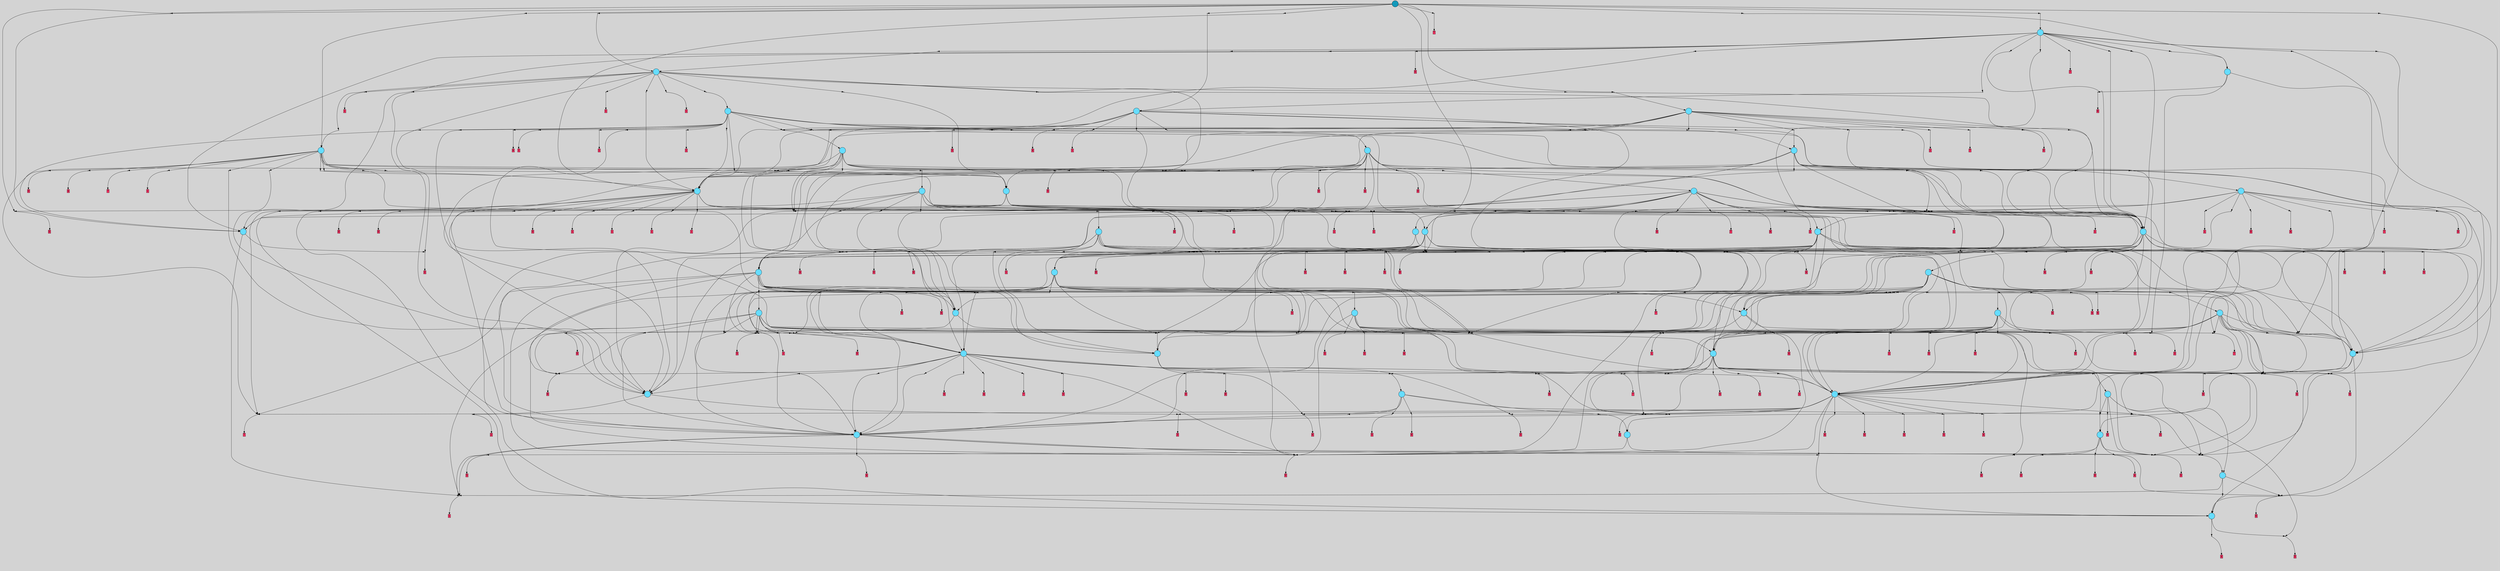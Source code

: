 // File exported with GEGELATI v1.3.1
// On the 2024-04-17 04:30:22
// With the File::TPGGraphDotExporter
digraph{
	graph[pad = "0.212, 0.055" bgcolor = lightgray]
	node[shape=circle style = filled label = ""]
		T0 [fillcolor="#66ddff"]
		T1 [fillcolor="#66ddff"]
		T2 [fillcolor="#66ddff"]
		T3 [fillcolor="#66ddff"]
		T4 [fillcolor="#66ddff"]
		T5 [fillcolor="#66ddff"]
		T6 [fillcolor="#66ddff"]
		T7 [fillcolor="#66ddff"]
		T8 [fillcolor="#66ddff"]
		T38 [fillcolor="#66ddff"]
		T69 [fillcolor="#66ddff"]
		T77 [fillcolor="#66ddff"]
		T118 [fillcolor="#66ddff"]
		T132 [fillcolor="#66ddff"]
		T183 [fillcolor="#66ddff"]
		T204 [fillcolor="#66ddff"]
		T259 [fillcolor="#66ddff"]
		T397 [fillcolor="#66ddff"]
		T402 [fillcolor="#66ddff"]
		T411 [fillcolor="#66ddff"]
		T510 [fillcolor="#66ddff"]
		T569 [fillcolor="#66ddff"]
		T582 [fillcolor="#66ddff"]
		T608 [fillcolor="#66ddff"]
		T647 [fillcolor="#66ddff"]
		T670 [fillcolor="#66ddff"]
		T721 [fillcolor="#66ddff"]
		T736 [fillcolor="#66ddff"]
		T820 [fillcolor="#66ddff"]
		T871 [fillcolor="#66ddff"]
		T932 [fillcolor="#66ddff"]
		T951 [fillcolor="#66ddff"]
		T1027 [fillcolor="#66ddff"]
		T1079 [fillcolor="#66ddff"]
		T1135 [fillcolor="#66ddff"]
		T1138 [fillcolor="#66ddff"]
		T1208 [fillcolor="#66ddff"]
		T1369 [fillcolor="#66ddff"]
		T1533 [fillcolor="#66ddff"]
		T1557 [fillcolor="#66ddff"]
		T1721 [fillcolor="#66ddff"]
		T1816 [fillcolor="#66ddff"]
		T2126 [fillcolor="#66ddff"]
		T2369 [fillcolor="#1199bb"]
		P76946 [fillcolor="#cccccc" shape=point] //
		I76946 [shape=box style=invis label="6|0&3|7#2|4#4|2#4|3&#92;n0|7&2|3#3|3#4|0#0|3&#92;n6|7&0|2#1|7#0|7#2|3&#92;n0|0&3|7#1|3#4|3#0|1&#92;n6|2&0|4#4|2#2|5#1|5&#92;n3|7&4|5#3|7#3|2#2|6&#92;n1|1&1|2#4|3#4|6#2|1&#92;n0|1&0|6#4|6#3|1#4|4&#92;n"]
		P76946 -> I76946[style=invis]
		A32434 [fillcolor="#ff3366" shape=box margin=0.03 width=0 height=0 label="0"]
		T0 -> P76946 -> A32434
		P76947 [fillcolor="#cccccc" shape=point] //
		I76947 [shape=box style=invis label="4|4&2|5#0|4#3|2#0|7&#92;n0|1&1|1#2|2#1|5#2|0&#92;n3|5&1|7#0|1#0|4#0|6&#92;n2|3&3|2#3|7#1|0#4|7&#92;n"]
		P76947 -> I76947[style=invis]
		A32435 [fillcolor="#ff3366" shape=box margin=0.03 width=0 height=0 label="1"]
		T0 -> P76947 -> A32435
		P76948 [fillcolor="#cccccc" shape=point] //
		I76948 [shape=box style=invis label="1|5&3|7#1|5#4|3#0|5&#92;n"]
		P76948 -> I76948[style=invis]
		A32436 [fillcolor="#ff3366" shape=box margin=0.03 width=0 height=0 label="1"]
		T1 -> P76948 -> A32436
		P76949 [fillcolor="#cccccc" shape=point] //
		I76949 [shape=box style=invis label="1|1&1|5#3|1#3|2#2|3&#92;n"]
		P76949 -> I76949[style=invis]
		A32437 [fillcolor="#ff3366" shape=box margin=0.03 width=0 height=0 label="2"]
		T1 -> P76949 -> A32437
		P76950 [fillcolor="#cccccc" shape=point] //
		I76950 [shape=box style=invis label="6|0&2|5#3|5#0|3#3|3&#92;n6|2&3|2#1|3#4|3#2|2&#92;n1|7&3|3#3|7#4|1#2|5&#92;n4|3&0|1#0|7#4|0#4|3&#92;n6|5&2|3#2|1#2|0#2|7&#92;n"]
		P76950 -> I76950[style=invis]
		A32438 [fillcolor="#ff3366" shape=box margin=0.03 width=0 height=0 label="2"]
		T2 -> P76950 -> A32438
		P76951 [fillcolor="#cccccc" shape=point] //
		I76951 [shape=box style=invis label="1|7&1|0#3|7#1|1#1|6&#92;n6|5&3|0#4|3#1|6#3|5&#92;n7|6&3|4#0|0#1|3#0|7&#92;n"]
		P76951 -> I76951[style=invis]
		A32439 [fillcolor="#ff3366" shape=box margin=0.03 width=0 height=0 label="3"]
		T2 -> P76951 -> A32439
		P76952 [fillcolor="#cccccc" shape=point] //
		I76952 [shape=box style=invis label="6|1&0|4#2|1#3|5#2|1&#92;n6|0&2|0#3|1#2|7#1|2&#92;n7|7&2|4#0|6#0|7#2|4&#92;n2|6&2|2#1|3#1|3#2|3&#92;n7|3&4|6#2|3#1|4#3|4&#92;n2|3&2|4#1|1#0|4#0|4&#92;n0|6&2|3#2|6#2|2#4|5&#92;n6|4&3|3#2|5#4|4#1|6&#92;n5|5&1|3#1|3#2|5#4|7&#92;n"]
		P76952 -> I76952[style=invis]
		A32440 [fillcolor="#ff3366" shape=box margin=0.03 width=0 height=0 label="3"]
		T3 -> P76952 -> A32440
		P76953 [fillcolor="#cccccc" shape=point] //
		I76953 [shape=box style=invis label="2|3&1|1#3|5#3|0#3|0&#92;n1|7&0|0#0|4#3|4#2|4&#92;n7|3&3|0#3|3#2|4#2|2&#92;n4|0&1|4#0|1#2|2#4|3&#92;n3|2&1|6#0|1#3|2#1|4&#92;n0|2&1|5#2|2#2|3#0|1&#92;n4|6&2|3#3|5#1|0#3|1&#92;n3|1&3|0#2|6#1|3#3|0&#92;n"]
		P76953 -> I76953[style=invis]
		A32441 [fillcolor="#ff3366" shape=box margin=0.03 width=0 height=0 label="4"]
		T3 -> P76953 -> A32441
		P76954 [fillcolor="#cccccc" shape=point] //
		I76954 [shape=box style=invis label="1|7&2|5#4|5#3|6#0|4&#92;n"]
		P76954 -> I76954[style=invis]
		A32442 [fillcolor="#ff3366" shape=box margin=0.03 width=0 height=0 label="4"]
		T4 -> P76954 -> A32442
		P76955 [fillcolor="#cccccc" shape=point] //
		I76955 [shape=box style=invis label="5|6&3|4#3|7#1|4#3|6&#92;n3|2&3|5#2|4#0|2#4|6&#92;n1|6&0|2#3|3#3|1#0|6&#92;n3|2&0|4#1|4#4|7#2|7&#92;n4|3&0|0#2|0#2|3#0|4&#92;n4|5&1|0#2|7#0|2#1|6&#92;n4|2&2|2#3|5#2|1#0|0&#92;n1|6&4|3#0|4#4|7#3|1&#92;n4|1&3|0#3|3#3|4#3|4&#92;n6|4&4|2#0|5#3|7#1|2&#92;n"]
		P76955 -> I76955[style=invis]
		A32443 [fillcolor="#ff3366" shape=box margin=0.03 width=0 height=0 label="5"]
		T4 -> P76955 -> A32443
		P76956 [fillcolor="#cccccc" shape=point] //
		I76956 [shape=box style=invis label="6|2&0|5#0|3#2|7#3|3&#92;n4|4&3|2#2|6#4|1#3|6&#92;n"]
		P76956 -> I76956[style=invis]
		A32444 [fillcolor="#ff3366" shape=box margin=0.03 width=0 height=0 label="5"]
		T5 -> P76956 -> A32444
		P76957 [fillcolor="#cccccc" shape=point] //
		I76957 [shape=box style=invis label="5|6&2|1#2|5#2|2#4|1&#92;n7|1&2|4#0|1#2|7#1|4&#92;n3|5&1|6#4|2#4|4#2|1&#92;n3|2&0|6#1|5#4|3#0|7&#92;n0|2&0|2#3|2#4|1#3|1&#92;n6|4&0|6#0|0#2|3#2|3&#92;n7|2&1|5#4|0#3|1#2|5&#92;n3|5&2|5#2|2#1|1#4|6&#92;n7|2&4|2#2|5#4|7#4|6&#92;n0|1&3|3#4|2#2|6#4|6&#92;n"]
		P76957 -> I76957[style=invis]
		A32445 [fillcolor="#ff3366" shape=box margin=0.03 width=0 height=0 label="6"]
		T5 -> P76957 -> A32445
		P76958 [fillcolor="#cccccc" shape=point] //
		I76958 [shape=box style=invis label="4|5&4|5#4|2#4|6#0|6&#92;n7|0&1|6#0|4#2|5#2|7&#92;n2|3&0|3#1|1#1|6#4|6&#92;n2|3&1|4#3|7#2|7#1|0&#92;n7|2&0|6#4|6#3|7#4|4&#92;n4|7&0|2#1|3#2|5#4|7&#92;n5|0&0|0#3|1#0|3#4|4&#92;n3|7&1|5#4|0#2|6#3|1&#92;n7|3&1|7#2|5#0|6#3|3&#92;n"]
		P76958 -> I76958[style=invis]
		A32446 [fillcolor="#ff3366" shape=box margin=0.03 width=0 height=0 label="6"]
		T6 -> P76958 -> A32446
		P76959 [fillcolor="#cccccc" shape=point] //
		I76959 [shape=box style=invis label="2|7&1|4#2|2#2|0#4|2&#92;n1|3&3|2#4|6#0|7#2|2&#92;n0|7&1|5#0|0#0|0#4|5&#92;n1|2&4|7#3|0#0|1#2|7&#92;n2|6&1|0#3|2#1|0#4|3&#92;n3|1&0|2#4|6#3|2#2|5&#92;n7|4&2|1#4|4#1|7#0|5&#92;n2|5&3|4#1|7#0|7#4|0&#92;n"]
		P76959 -> I76959[style=invis]
		A32447 [fillcolor="#ff3366" shape=box margin=0.03 width=0 height=0 label="7"]
		T6 -> P76959 -> A32447
		P76960 [fillcolor="#cccccc" shape=point] //
		I76960 [shape=box style=invis label="0|6&0|5#3|0#2|7#4|0&#92;n6|4&0|4#3|3#4|0#1|4&#92;n7|1&1|5#0|4#1|2#0|5&#92;n3|5&4|7#4|6#3|3#1|4&#92;n1|7&4|5#2|2#2|5#3|6&#92;n"]
		P76960 -> I76960[style=invis]
		A32448 [fillcolor="#ff3366" shape=box margin=0.03 width=0 height=0 label="7"]
		T7 -> P76960 -> A32448
		P76961 [fillcolor="#cccccc" shape=point] //
		I76961 [shape=box style=invis label="7|2&1|6#3|3#1|6#3|4&#92;n2|6&2|2#2|1#4|0#3|5&#92;n4|3&2|2#1|0#0|0#2|3&#92;n5|3&2|5#0|1#4|6#3|7&#92;n0|0&4|3#1|4#0|2#3|4&#92;n"]
		P76961 -> I76961[style=invis]
		A32449 [fillcolor="#ff3366" shape=box margin=0.03 width=0 height=0 label="8"]
		T7 -> P76961 -> A32449
		P76962 [fillcolor="#cccccc" shape=point] //
		I76962 [shape=box style=invis label="4|2&4|4#2|6#0|7#3|0&#92;n2|5&4|5#2|5#1|5#0|3&#92;n2|7&1|3#1|0#2|5#0|4&#92;n4|6&0|7#0|3#3|4#3|0&#92;n4|5&4|4#1|6#1|6#2|6&#92;n2|6&2|0#0|1#3|3#4|2&#92;n3|5&0|3#1|0#2|6#1|7&#92;n6|3&2|0#3|4#1|6#0|2&#92;n7|0&2|2#3|2#3|6#3|6&#92;n"]
		P76962 -> I76962[style=invis]
		A32450 [fillcolor="#ff3366" shape=box margin=0.03 width=0 height=0 label="8"]
		T8 -> P76962 -> A32450
		P76963 [fillcolor="#cccccc" shape=point] //
		I76963 [shape=box style=invis label="3|7&0|5#1|1#4|7#2|1&#92;n6|3&0|1#1|7#4|3#2|7&#92;n1|3&3|1#4|6#0|5#3|7&#92;n3|4&4|2#3|5#1|5#0|4&#92;n0|4&1|0#4|0#4|3#3|6&#92;n1|1&0|2#2|1#3|0#3|0&#92;n"]
		P76963 -> I76963[style=invis]
		A32451 [fillcolor="#ff3366" shape=box margin=0.03 width=0 height=0 label="0"]
		T8 -> P76963 -> A32451
		T3 -> P76947
		T6 -> P76952
		T38 -> P76948
		T38 -> P76957
		P76964 [fillcolor="#cccccc" shape=point] //
		I76964 [shape=box style=invis label="5|4&3|6#1|6#2|5#4|7&#92;n1|0&3|2#0|1#1|0#1|5&#92;n0|1&1|6#4|3#2|6#0|0&#92;n3|4&0|1#4|1#3|5#1|2&#92;n5|6&0|3#2|0#2|0#2|5&#92;n5|6&4|4#2|3#3|2#3|5&#92;n"]
		P76964 -> I76964[style=invis]
		T38 -> P76964 -> T4
		P76965 [fillcolor="#cccccc" shape=point] //
		I76965 [shape=box style=invis label="1|7&2|6#3|5#4|2#1|1&#92;n6|0&3|7#2|4#4|2#4|3&#92;n3|7&4|5#3|7#3|2#2|6&#92;n6|7&0|2#1|7#0|7#2|3&#92;n2|0&3|7#1|3#4|3#0|1&#92;n6|2&0|4#4|2#2|5#1|5&#92;n0|7&2|3#3|3#4|0#0|3&#92;n1|1&1|2#4|3#4|6#2|1&#92;n"]
		P76965 -> I76965[style=invis]
		A32452 [fillcolor="#ff3366" shape=box margin=0.03 width=0 height=0 label="0"]
		T69 -> P76965 -> A32452
		T69 -> P76948
		P76966 [fillcolor="#cccccc" shape=point] //
		I76966 [shape=box style=invis label="0|5&0|6#1|2#3|6#1|0&#92;n3|0&2|5#4|7#2|1#0|6&#92;n"]
		P76966 -> I76966[style=invis]
		A32453 [fillcolor="#ff3366" shape=box margin=0.03 width=0 height=0 label="4"]
		T69 -> P76966 -> A32453
		P76967 [fillcolor="#cccccc" shape=point] //
		I76967 [shape=box style=invis label="6|0&3|7#2|4#4|2#4|3&#92;n0|7&2|3#3|3#4|0#0|3&#92;n6|7&0|2#1|7#0|7#2|3&#92;n3|7&4|5#3|7#3|7#2|6&#92;n6|2&0|4#4|2#2|5#1|5&#92;n1|1&1|2#4|3#4|6#2|1&#92;n2|5&0|2#4|5#3|3#4|3&#92;n0|1&0|6#4|6#3|1#4|4&#92;n"]
		P76967 -> I76967[style=invis]
		T69 -> P76967 -> T4
		T69 -> P76948
		P76968 [fillcolor="#cccccc" shape=point] //
		I76968 [shape=box style=invis label="5|2&2|5#0|6#2|4#4|5&#92;n0|7&2|3#3|3#4|0#0|3&#92;n6|7&0|2#1|7#0|7#2|3&#92;n1|1&1|2#4|3#4|6#2|1&#92;n0|0&3|7#1|3#0|3#0|1&#92;n2|1&0|6#4|6#3|1#4|4&#92;n6|0&3|7#2|4#4|2#4|3&#92;n"]
		P76968 -> I76968[style=invis]
		T69 -> P76968 -> T38
		P76969 [fillcolor="#cccccc" shape=point] //
		I76969 [shape=box style=invis label="1|7&2|6#3|5#4|2#1|1&#92;n3|7&4|5#3|7#3|2#2|6&#92;n6|7&0|2#1|7#0|7#2|3&#92;n2|0&3|7#1|3#4|3#0|1&#92;n0|7&2|3#3|3#4|0#0|3&#92;n6|2&0|3#4|2#2|5#1|5&#92;n1|1&1|2#4|3#4|6#2|1&#92;n"]
		P76969 -> I76969[style=invis]
		A32454 [fillcolor="#ff3366" shape=box margin=0.03 width=0 height=0 label="0"]
		T77 -> P76969 -> A32454
		P76970 [fillcolor="#cccccc" shape=point] //
		I76970 [shape=box style=invis label="2|3&1|1#3|5#3|0#3|0&#92;n1|7&0|0#0|4#3|4#2|4&#92;n7|3&3|0#3|3#2|4#2|2&#92;n7|1&1|7#2|6#4|0#1|7&#92;n4|6&2|3#3|5#1|0#3|1&#92;n3|2&1|6#0|1#3|2#2|4&#92;n0|2&1|5#2|2#2|3#0|1&#92;n4|0&1|4#0|1#2|2#4|3&#92;n3|1&3|0#2|6#1|3#3|6&#92;n"]
		P76970 -> I76970[style=invis]
		A32455 [fillcolor="#ff3366" shape=box margin=0.03 width=0 height=0 label="4"]
		T77 -> P76970 -> A32455
		P76971 [fillcolor="#cccccc" shape=point] //
		I76971 [shape=box style=invis label="1|6&3|2#3|3#3|1#0|1&#92;n3|4&4|3#0|6#4|6#1|1&#92;n5|5&4|0#2|6#4|6#2|3&#92;n4|2&1|7#1|4#2|5#3|5&#92;n7|4&0|6#0|5#4|2#2|4&#92;n7|1&2|1#3|2#2|3#3|1&#92;n7|2&2|4#1|6#2|3#4|4&#92;n3|6&4|2#4|6#2|4#4|0&#92;n3|6&4|6#3|4#1|4#2|3&#92;n2|0&4|4#3|5#2|6#0|4&#92;n"]
		P76971 -> I76971[style=invis]
		A32456 [fillcolor="#ff3366" shape=box margin=0.03 width=0 height=0 label="5"]
		T77 -> P76971 -> A32456
		P76972 [fillcolor="#cccccc" shape=point] //
		I76972 [shape=box style=invis label="5|6&2|1#2|5#2|2#4|1&#92;n7|1&2|4#0|1#2|7#1|4&#92;n3|5&1|6#4|2#4|4#2|1&#92;n3|2&0|6#1|5#4|3#0|7&#92;n0|0&0|2#3|2#4|1#3|1&#92;n7|2&4|2#2|5#4|7#4|6&#92;n3|5&2|5#2|2#1|1#4|6&#92;n6|4&0|6#0|0#2|3#2|3&#92;n0|1&3|3#4|2#2|6#4|6&#92;n"]
		P76972 -> I76972[style=invis]
		A32457 [fillcolor="#ff3366" shape=box margin=0.03 width=0 height=0 label="6"]
		T77 -> P76972 -> A32457
		P76973 [fillcolor="#cccccc" shape=point] //
		I76973 [shape=box style=invis label="5|2&3|7#4|1#1|6#3|3&#92;n6|2&0|4#4|2#2|5#1|5&#92;n6|0&3|7#2|4#4|2#4|3&#92;n3|7&4|5#3|7#3|2#2|6&#92;n6|7&0|2#1|7#0|7#2|3&#92;n2|0&3|7#1|3#4|3#0|1&#92;n1|7&2|6#3|5#4|2#1|1&#92;n0|7&2|3#3|3#4|0#0|3&#92;n1|1&1|3#4|3#4|6#2|1&#92;n"]
		P76973 -> I76973[style=invis]
		A32458 [fillcolor="#ff3366" shape=box margin=0.03 width=0 height=0 label="0"]
		T77 -> P76973 -> A32458
		P76974 [fillcolor="#cccccc" shape=point] //
		I76974 [shape=box style=invis label="3|3&1|4#4|0#2|6#0|6&#92;n4|6&0|3#2|4#2|3#4|4&#92;n7|2&0|6#4|3#0|7#4|4&#92;n2|3&0|3#4|1#1|6#4|4&#92;n4|1&4|5#1|5#1|0#4|2&#92;n7|0&1|6#0|4#2|5#2|7&#92;n1|4&0|4#4|1#2|5#4|1&#92;n6|0&3|2#4|2#1|7#0|5&#92;n7|3&4|7#2|5#0|6#3|3&#92;n"]
		P76974 -> I76974[style=invis]
		T118 -> P76974 -> T77
		P76975 [fillcolor="#cccccc" shape=point] //
		I76975 [shape=box style=invis label="4|5&4|5#4|2#4|6#0|6&#92;n3|1&0|2#4|2#4|1#1|1&#92;n4|7&3|2#1|6#2|5#4|7&#92;n2|3&1|4#3|1#2|7#1|0&#92;n7|3&1|7#2|5#0|6#3|3&#92;n3|7&1|5#4|0#2|6#3|1&#92;n5|0&0|0#3|1#0|3#4|4&#92;n2|3&0|3#1|1#1|6#4|6&#92;n7|2&0|6#4|6#3|7#4|4&#92;n"]
		P76975 -> I76975[style=invis]
		A32459 [fillcolor="#ff3366" shape=box margin=0.03 width=0 height=0 label="6"]
		T118 -> P76975 -> A32459
		T118 -> P76968
		T118 -> P76957
		P76976 [fillcolor="#cccccc" shape=point] //
		I76976 [shape=box style=invis label="1|1&1|2#4|3#4|6#2|1&#92;n0|7&2|3#3|3#4|7#0|3&#92;n3|7&4|5#3|7#3|2#2|6&#92;n6|7&0|2#1|7#0|7#2|3&#92;n2|0&3|7#1|3#4|4#0|1&#92;n6|2&0|4#4|2#2|5#1|5&#92;n6|0&3|7#2|4#4|2#4|3&#92;n"]
		P76976 -> I76976[style=invis]
		A32460 [fillcolor="#ff3366" shape=box margin=0.03 width=0 height=0 label="0"]
		T132 -> P76976 -> A32460
		P76977 [fillcolor="#cccccc" shape=point] //
		I76977 [shape=box style=invis label="0|2&1|5#2|2#2|3#3|1&#92;n1|7&0|0#0|4#3|4#2|4&#92;n7|1&0|5#2|7#1|1#0|3&#92;n4|0&1|4#0|1#2|2#4|4&#92;n3|2&1|6#0|1#3|2#1|4&#92;n2|3&1|1#3|5#3|0#3|0&#92;n7|3&3|0#3|3#1|4#2|2&#92;n4|6&2|3#3|5#1|0#3|1&#92;n3|1&3|0#2|6#1|3#3|0&#92;n6|0&0|5#2|2#1|0#0|1&#92;n"]
		P76977 -> I76977[style=invis]
		T132 -> P76977 -> T77
		T132 -> P76971
		T132 -> P76955
		T132 -> P76968
		P76978 [fillcolor="#cccccc" shape=point] //
		I76978 [shape=box style=invis label="2|2&3|5#1|5#1|4#0|6&#92;n0|0&4|0#1|0#0|6#4|0&#92;n"]
		P76978 -> I76978[style=invis]
		A32461 [fillcolor="#ff3366" shape=box margin=0.03 width=0 height=0 label="4"]
		T183 -> P76978 -> A32461
		T183 -> P76967
		T183 -> P76968
		P76979 [fillcolor="#cccccc" shape=point] //
		I76979 [shape=box style=invis label="3|7&4|5#3|7#3|2#2|6&#92;n1|7&2|6#3|5#4|4#1|1&#92;n6|7&0|2#1|7#0|7#2|3&#92;n2|0&3|7#1|3#4|3#0|1&#92;n6|2&0|4#4|2#2|5#1|5&#92;n0|7&2|3#3|3#4|0#0|3&#92;n5|5&1|1#4|0#1|5#0|0&#92;n1|1&1|2#4|3#4|6#2|1&#92;n"]
		P76979 -> I76979[style=invis]
		A32462 [fillcolor="#ff3366" shape=box margin=0.03 width=0 height=0 label="0"]
		T183 -> P76979 -> A32462
		P76980 [fillcolor="#cccccc" shape=point] //
		I76980 [shape=box style=invis label="5|6&3|4#3|7#1|4#3|6&#92;n3|2&3|5#2|4#0|2#4|6&#92;n1|6&0|2#3|3#3|1#0|6&#92;n3|2&0|4#1|4#4|7#2|7&#92;n4|3&0|0#2|0#2|3#0|4&#92;n2|5&1|0#2|7#0|2#1|6&#92;n1|6&4|3#0|4#4|7#3|1&#92;n4|2&2|2#3|5#2|1#0|0&#92;n4|1&3|0#3|3#3|4#3|4&#92;n6|4&4|2#0|5#3|7#1|2&#92;n"]
		P76980 -> I76980[style=invis]
		A32463 [fillcolor="#ff3366" shape=box margin=0.03 width=0 height=0 label="5"]
		T183 -> P76980 -> A32463
		P76981 [fillcolor="#cccccc" shape=point] //
		I76981 [shape=box style=invis label="3|4&4|3#0|6#4|6#1|1&#92;n1|6&3|2#3|3#3|1#0|1&#92;n5|5&4|0#2|6#4|6#2|3&#92;n4|2&1|7#1|4#2|5#3|5&#92;n7|4&0|6#0|5#4|2#2|4&#92;n3|1&2|1#3|2#2|3#3|1&#92;n7|2&2|4#1|6#2|3#4|4&#92;n3|6&4|2#4|6#2|4#4|0&#92;n3|6&4|6#3|4#1|4#2|3&#92;n2|0&4|4#3|5#2|6#0|4&#92;n"]
		P76981 -> I76981[style=invis]
		A32464 [fillcolor="#ff3366" shape=box margin=0.03 width=0 height=0 label="5"]
		T183 -> P76981 -> A32464
		P76982 [fillcolor="#cccccc" shape=point] //
		I76982 [shape=box style=invis label="2|7&1|4#2|2#2|0#4|2&#92;n1|3&3|2#4|6#0|7#2|2&#92;n7|4&2|1#4|4#1|7#0|5&#92;n3|3&4|4#4|3#4|2#2|4&#92;n1|2&4|7#3|0#0|1#2|7&#92;n2|6&1|0#3|2#1|0#4|3&#92;n3|1&0|2#4|6#3|2#2|5&#92;n0|7&1|5#0|0#0|0#4|5&#92;n2|5&3|7#1|7#0|7#4|0&#92;n"]
		P76982 -> I76982[style=invis]
		A32465 [fillcolor="#ff3366" shape=box margin=0.03 width=0 height=0 label="7"]
		T183 -> P76982 -> A32465
		P76983 [fillcolor="#cccccc" shape=point] //
		I76983 [shape=box style=invis label="7|0&0|7#4|4#4|7#1|7&#92;n1|6&3|2#3|3#3|1#0|1&#92;n4|2&1|7#4|4#2|5#3|5&#92;n7|4&0|6#0|5#4|2#2|4&#92;n7|1&2|1#3|2#2|3#3|1&#92;n2|0&4|4#3|5#2|6#0|4&#92;n7|2&2|4#1|6#2|3#4|4&#92;n3|6&4|2#4|6#2|4#4|0&#92;n3|6&4|6#3|4#1|4#2|3&#92;n4|3&1|3#2|4#1|6#4|6&#92;n"]
		P76983 -> I76983[style=invis]
		A32466 [fillcolor="#ff3366" shape=box margin=0.03 width=0 height=0 label="5"]
		T183 -> P76983 -> A32466
		P76984 [fillcolor="#cccccc" shape=point] //
		I76984 [shape=box style=invis label="1|6&3|2#3|3#3|1#0|1&#92;n3|4&4|3#0|6#4|6#1|5&#92;n5|5&4|0#2|6#4|6#2|3&#92;n4|2&1|7#1|4#2|5#3|5&#92;n7|4&0|6#0|5#4|2#2|4&#92;n2|0&4|4#3|5#2|6#0|4&#92;n7|2&2|4#1|6#2|3#4|4&#92;n3|6&4|2#4|6#2|4#4|0&#92;n3|6&4|6#3|4#1|4#2|3&#92;n7|1&2|1#3|2#2|3#3|1&#92;n"]
		P76984 -> I76984[style=invis]
		A32467 [fillcolor="#ff3366" shape=box margin=0.03 width=0 height=0 label="5"]
		T183 -> P76984 -> A32467
		T183 -> P76951
		P76985 [fillcolor="#cccccc" shape=point] //
		I76985 [shape=box style=invis label="0|2&1|4#2|0#0|5#3|3&#92;n0|2&1|3#2|3#2|3#3|6&#92;n7|0&2|3#0|6#0|5#2|7&#92;n"]
		P76985 -> I76985[style=invis]
		A32468 [fillcolor="#ff3366" shape=box margin=0.03 width=0 height=0 label="4"]
		T183 -> P76985 -> A32468
		P76986 [fillcolor="#cccccc" shape=point] //
		I76986 [shape=box style=invis label="6|2&3|1#3|0#0|4#2|4&#92;n6|4&0|0#2|2#2|1#0|5&#92;n7|0&3|4#0|5#4|0#2|3&#92;n"]
		P76986 -> I76986[style=invis]
		T183 -> P76986 -> T69
		T183 -> P76965
		T204 -> P76965
		P76987 [fillcolor="#cccccc" shape=point] //
		I76987 [shape=box style=invis label="5|0&3|4#3|7#1|4#3|6&#92;n3|2&0|4#1|0#4|7#2|7&#92;n3|7&4|2#4|0#2|6#2|1&#92;n4|3&0|0#4|0#2|3#0|4&#92;n6|4&4|2#0|5#3|7#1|2&#92;n4|5&1|0#2|7#0|2#3|6&#92;n4|2&2|2#3|4#2|1#0|0&#92;n1|6&0|2#3|3#3|1#0|6&#92;n2|7&3|7#3|1#1|2#2|2&#92;n"]
		P76987 -> I76987[style=invis]
		A32469 [fillcolor="#ff3366" shape=box margin=0.03 width=0 height=0 label="5"]
		T204 -> P76987 -> A32469
		T204 -> P76947
		T204 -> P76959
		T204 -> P76972
		T204 -> P76968
		P76988 [fillcolor="#cccccc" shape=point] //
		I76988 [shape=box style=invis label="3|6&4|2#4|6#2|4#4|0&#92;n3|4&4|3#0|6#4|6#1|1&#92;n1|6&2|2#3|3#3|1#0|1&#92;n4|2&1|7#1|4#2|5#3|5&#92;n7|4&0|6#0|5#4|2#2|4&#92;n7|1&2|1#3|2#2|3#3|1&#92;n5|5&4|0#2|6#4|6#2|3&#92;n3|6&4|6#3|4#1|4#2|3&#92;n2|0&4|4#3|5#2|6#0|4&#92;n"]
		P76988 -> I76988[style=invis]
		A32470 [fillcolor="#ff3366" shape=box margin=0.03 width=0 height=0 label="5"]
		T204 -> P76988 -> A32470
		P76989 [fillcolor="#cccccc" shape=point] //
		I76989 [shape=box style=invis label="0|2&1|5#2|2#2|3#0|1&#92;n4|6&2|3#3|5#1|0#3|1&#92;n7|3&3|0#3|3#2|5#2|2&#92;n6|4&3|5#0|4#0|2#1|1&#92;n3|2&1|0#0|1#3|2#1|4&#92;n2|3&1|1#3|5#3|0#3|0&#92;n6|0&0|0#0|6#4|7#1|4&#92;n1|7&0|0#0|4#4|4#2|4&#92;n4|0&3|4#0|1#2|2#4|3&#92;n"]
		P76989 -> I76989[style=invis]
		A32471 [fillcolor="#ff3366" shape=box margin=0.03 width=0 height=0 label="4"]
		T204 -> P76989 -> A32471
		P76990 [fillcolor="#cccccc" shape=point] //
		I76990 [shape=box style=invis label="5|6&2|1#2|5#2|2#4|2&#92;n7|1&2|4#0|1#2|7#1|4&#92;n3|5&1|6#4|2#4|4#2|7&#92;n3|5&2|5#2|2#1|1#4|6&#92;n5|1&0|5#4|0#2|4#3|3&#92;n7|2&4|2#2|5#4|7#4|6&#92;n3|2&0|6#1|5#4|3#0|7&#92;n6|4&0|6#0|0#2|3#2|3&#92;n0|1&3|3#4|2#2|3#4|6&#92;n0|0&0|2#3|2#4|1#3|1&#92;n"]
		P76990 -> I76990[style=invis]
		A32472 [fillcolor="#ff3366" shape=box margin=0.03 width=0 height=0 label="6"]
		T259 -> P76990 -> A32472
		P76991 [fillcolor="#cccccc" shape=point] //
		I76991 [shape=box style=invis label="6|4&0|0#2|2#2|1#0|5&#92;n6|2&3|1#3|0#0|4#2|4&#92;n7|0&3|4#0|5#0|0#2|3&#92;n"]
		P76991 -> I76991[style=invis]
		T259 -> P76991 -> T69
		P76992 [fillcolor="#cccccc" shape=point] //
		I76992 [shape=box style=invis label="4|5&4|5#4|2#4|6#0|6&#92;n7|0&1|6#0|4#2|5#2|7&#92;n2|3&1|4#3|7#2|7#1|0&#92;n2|3&0|3#1|1#1|6#4|6&#92;n7|2&0|6#4|1#3|7#4|4&#92;n6|7&2|0#2|3#3|1#4|1&#92;n4|7&0|2#1|3#2|5#4|7&#92;n5|0&0|0#3|1#0|3#4|4&#92;n3|2&1|5#4|0#2|6#3|1&#92;n7|3&1|7#2|5#0|6#3|3&#92;n"]
		P76992 -> I76992[style=invis]
		T259 -> P76992 -> T5
		P76993 [fillcolor="#cccccc" shape=point] //
		I76993 [shape=box style=invis label="3|0&3|5#0|7#0|0#1|5&#92;n2|5&3|4#1|4#3|2#1|7&#92;n3|6&3|5#3|6#2|2#2|4&#92;n"]
		P76993 -> I76993[style=invis]
		A32473 [fillcolor="#ff3366" shape=box margin=0.03 width=0 height=0 label="5"]
		T259 -> P76993 -> A32473
		P76994 [fillcolor="#cccccc" shape=point] //
		I76994 [shape=box style=invis label="6|4&0|6#0|0#2|3#2|3&#92;n3|2&3|2#2|5#4|7#4|6&#92;n4|0&3|5#2|2#2|6#3|6&#92;n7|1&2|4#0|1#2|7#1|4&#92;n5|6&2|1#2|5#2|2#4|1&#92;n7|2&1|4#4|0#3|1#1|5&#92;n3|5&1|6#4|2#4|4#2|1&#92;n3|2&0|6#1|5#4|3#0|7&#92;n5|1&4|7#1|5#3|0#1|4&#92;n"]
		P76994 -> I76994[style=invis]
		A32474 [fillcolor="#ff3366" shape=box margin=0.03 width=0 height=0 label="6"]
		T259 -> P76994 -> A32474
		P76995 [fillcolor="#cccccc" shape=point] //
		I76995 [shape=box style=invis label="6|0&3|5#0|7#1|0#1|5&#92;n3|5&3|6#3|1#3|5#3|5&#92;n3|1&4|5#3|4#2|2#1|6&#92;n3|2&2|1#2|7#1|3#2|1&#92;n"]
		P76995 -> I76995[style=invis]
		A32475 [fillcolor="#ff3366" shape=box margin=0.03 width=0 height=0 label="5"]
		T259 -> P76995 -> A32475
		P76996 [fillcolor="#cccccc" shape=point] //
		I76996 [shape=box style=invis label="6|2&0|4#4|2#2|5#1|5&#92;n2|0&3|7#1|3#4|3#0|1&#92;n3|7&4|5#3|7#3|2#2|6&#92;n6|7&0|2#1|7#0|7#2|3&#92;n3|6&1|4#2|7#3|5#2|3&#92;n6|7&3|7#2|4#4|2#4|3&#92;n0|7&2|3#3|3#4|0#0|3&#92;n1|1&1|2#4|5#4|6#2|1&#92;n"]
		P76996 -> I76996[style=invis]
		A32476 [fillcolor="#ff3366" shape=box margin=0.03 width=0 height=0 label="0"]
		T397 -> P76996 -> A32476
		P76997 [fillcolor="#cccccc" shape=point] //
		I76997 [shape=box style=invis label="4|6&2|3#3|5#1|0#3|1&#92;n1|7&0|0#0|4#3|4#2|4&#92;n3|1&3|0#2|6#1|3#3|0&#92;n4|0&1|4#0|1#2|2#4|3&#92;n3|2&1|6#0|1#3|2#1|4&#92;n0|2&1|5#2|2#2|3#0|1&#92;n2|3&1|1#3|5#3|0#3|0&#92;n2|0&1|7#3|6#0|4#0|1&#92;n7|3&3|0#3|3#2|4#2|2&#92;n"]
		P76997 -> I76997[style=invis]
		A32477 [fillcolor="#ff3366" shape=box margin=0.03 width=0 height=0 label="4"]
		T397 -> P76997 -> A32477
		P76998 [fillcolor="#cccccc" shape=point] //
		I76998 [shape=box style=invis label="6|5&1|1#3|2#1|1#3|2&#92;n1|3&3|2#4|6#0|5#2|2&#92;n1|2&0|7#3|0#0|0#2|7&#92;n2|6&1|2#3|2#1|0#4|3&#92;n2|7&1|3#4|2#2|7#4|4&#92;n3|1&0|2#4|6#3|2#2|5&#92;n3|7&1|3#3|7#1|0#1|6&#92;n4|0&3|3#2|6#1|1#2|0&#92;n0|7&1|5#0|0#0|0#4|5&#92;n5|6&2|3#2|2#0|4#2|5&#92;n"]
		P76998 -> I76998[style=invis]
		A32478 [fillcolor="#ff3366" shape=box margin=0.03 width=0 height=0 label="7"]
		T397 -> P76998 -> A32478
		P76999 [fillcolor="#cccccc" shape=point] //
		I76999 [shape=box style=invis label="5|6&2|1#2|5#2|2#4|2&#92;n7|1&2|4#0|3#2|7#1|4&#92;n3|5&2|5#2|2#1|1#4|6&#92;n3|5&1|6#4|2#4|4#2|7&#92;n5|1&0|5#4|0#2|4#3|3&#92;n7|2&4|2#2|5#4|7#4|6&#92;n3|2&0|6#1|5#4|3#0|7&#92;n6|4&0|6#0|0#2|3#2|3&#92;n0|0&0|2#3|2#4|1#3|1&#92;n"]
		P76999 -> I76999[style=invis]
		T397 -> P76999 -> T259
		P77000 [fillcolor="#cccccc" shape=point] //
		I77000 [shape=box style=invis label="3|4&0|7#3|2#1|3#1|5&#92;n6|0&0|1#3|4#2|5#1|5&#92;n5|1&2|2#1|0#4|5#3|3&#92;n0|5&2|7#4|3#4|6#3|6&#92;n2|5&3|7#4|3#4|0#1|3&#92;n4|2&2|4#3|5#2|5#1|7&#92;n"]
		P77000 -> I77000[style=invis]
		T397 -> P77000 -> T132
		T397 -> P76971
		P77001 [fillcolor="#cccccc" shape=point] //
		I77001 [shape=box style=invis label="4|0&3|7#2|4#2|3#1|2&#92;n7|1&4|5#3|3#4|7#0|1&#92;n6|1&0|2#0|6#2|7#0|4&#92;n"]
		P77001 -> I77001[style=invis]
		A32479 [fillcolor="#ff3366" shape=box margin=0.03 width=0 height=0 label="5"]
		T397 -> P77001 -> A32479
		T397 -> P76986
		P77002 [fillcolor="#cccccc" shape=point] //
		I77002 [shape=box style=invis label="2|0&3|4#0|5#4|5#3|7&#92;n0|7&0|2#3|2#4|1#3|1&#92;n5|6&2|1#2|5#1|2#4|1&#92;n1|3&2|5#2|4#4|0#1|4&#92;n6|4&0|6#0|0#2|6#2|3&#92;n3|5&2|3#0|0#0|4#0|6&#92;n6|0&0|7#3|7#2|1#2|0&#92;n2|5&0|3#3|7#1|4#2|2&#92;n7|2&4|2#2|3#4|7#4|6&#92;n"]
		P77002 -> I77002[style=invis]
		A32480 [fillcolor="#ff3366" shape=box margin=0.03 width=0 height=0 label="6"]
		T397 -> P77002 -> A32480
		P77003 [fillcolor="#cccccc" shape=point] //
		I77003 [shape=box style=invis label="5|6&2|1#2|5#2|2#4|1&#92;n7|1&2|4#0|1#2|7#1|4&#92;n3|5&1|6#4|2#4|4#2|1&#92;n0|0&0|2#3|2#4|1#3|1&#92;n3|2&0|6#1|5#4|3#0|7&#92;n7|2&4|2#2|5#4|7#4|6&#92;n3|5&2|5#2|2#1|1#4|6&#92;n6|4&0|6#0|0#2|3#2|3&#92;n0|1&3|3#2|2#2|6#4|6&#92;n"]
		P77003 -> I77003[style=invis]
		A32481 [fillcolor="#ff3366" shape=box margin=0.03 width=0 height=0 label="6"]
		T397 -> P77003 -> A32481
		T397 -> P76980
		P77004 [fillcolor="#cccccc" shape=point] //
		I77004 [shape=box style=invis label="7|5&3|3#1|5#4|3#0|4&#92;n1|0&1|3#4|4#0|0#4|2&#92;n"]
		P77004 -> I77004[style=invis]
		A32482 [fillcolor="#ff3366" shape=box margin=0.03 width=0 height=0 label="1"]
		T397 -> P77004 -> A32482
		P77005 [fillcolor="#cccccc" shape=point] //
		I77005 [shape=box style=invis label="5|2&2|5#0|6#2|4#4|5&#92;n2|1&0|6#4|6#3|6#4|4&#92;n0|0&3|7#1|3#0|3#0|1&#92;n1|1&1|2#4|6#4|6#2|1&#92;n6|7&0|2#1|7#0|7#2|3&#92;n0|7&2|3#3|3#4|0#0|3&#92;n"]
		P77005 -> I77005[style=invis]
		T397 -> P77005 -> T38
		P77006 [fillcolor="#cccccc" shape=point] //
		I77006 [shape=box style=invis label="7|0&2|4#0|5#4|0#1|3&#92;n"]
		P77006 -> I77006[style=invis]
		T402 -> P77006 -> T69
		P77007 [fillcolor="#cccccc" shape=point] //
		I77007 [shape=box style=invis label="0|7&0|2#3|2#4|1#3|1&#92;n3|5&2|3#0|0#0|4#0|6&#92;n1|1&2|6#2|4#4|0#1|4&#92;n6|4&0|6#0|0#2|6#2|3&#92;n6|0&0|7#3|7#2|1#2|0&#92;n5|6&2|1#2|5#1|2#4|1&#92;n7|1&2|4#0|1#2|7#2|4&#92;n2|5&0|3#3|7#1|4#2|2&#92;n7|2&4|2#2|3#4|7#4|6&#92;n"]
		P77007 -> I77007[style=invis]
		A32483 [fillcolor="#ff3366" shape=box margin=0.03 width=0 height=0 label="6"]
		T402 -> P77007 -> A32483
		P77008 [fillcolor="#cccccc" shape=point] //
		I77008 [shape=box style=invis label="6|4&2|7#4|6#0|6#3|4&#92;n7|0&3|4#3|5#4|0#2|6&#92;n6|4&0|0#2|2#2|1#0|5&#92;n"]
		P77008 -> I77008[style=invis]
		T402 -> P77008 -> T69
		T402 -> P76965
		P77009 [fillcolor="#cccccc" shape=point] //
		I77009 [shape=box style=invis label="0|6&0|6#1|0#0|4#3|4&#92;n3|4&4|3#0|6#4|6#1|1&#92;n5|5&4|0#2|6#4|6#2|3&#92;n7|1&2|1#3|2#2|3#0|1&#92;n7|4&0|6#0|5#4|2#2|4&#92;n4|2&1|7#1|4#2|5#3|5&#92;n3|6&4|2#4|6#2|4#4|0&#92;n3|6&4|6#3|4#1|4#2|3&#92;n1|6&3|2#3|3#3|1#0|1&#92;n2|0&4|3#3|5#2|6#0|4&#92;n"]
		P77009 -> I77009[style=invis]
		T402 -> P77009 -> T183
		P77010 [fillcolor="#cccccc" shape=point] //
		I77010 [shape=box style=invis label="6|7&2|7#1|0#2|1#1|0&#92;n5|0&3|4#3|7#1|4#3|6&#92;n6|4&4|2#0|5#3|7#1|2&#92;n4|3&0|7#2|0#2|3#4|4&#92;n2|7&3|7#3|1#1|2#2|2&#92;n3|2&0|4#1|0#4|7#2|7&#92;n1|6&0|2#3|3#3|1#0|6&#92;n4|2&2|2#3|4#2|1#0|0&#92;n3|4&4|2#4|0#2|6#2|1&#92;n"]
		P77010 -> I77010[style=invis]
		A32484 [fillcolor="#ff3366" shape=box margin=0.03 width=0 height=0 label="5"]
		T402 -> P77010 -> A32484
		P77011 [fillcolor="#cccccc" shape=point] //
		I77011 [shape=box style=invis label="7|3&3|0#3|3#2|4#2|2&#92;n3|1&3|0#2|6#1|3#3|0&#92;n4|0&1|4#0|1#2|2#4|3&#92;n3|2&1|6#0|1#3|2#1|4&#92;n0|2&1|5#2|2#2|3#0|1&#92;n2|3&1|1#3|5#3|0#3|0&#92;n2|0&1|7#3|6#0|4#0|1&#92;n4|6&0|3#3|5#1|0#3|1&#92;n"]
		P77011 -> I77011[style=invis]
		A32485 [fillcolor="#ff3366" shape=box margin=0.03 width=0 height=0 label="4"]
		T402 -> P77011 -> A32485
		P77012 [fillcolor="#cccccc" shape=point] //
		I77012 [shape=box style=invis label="1|3&3|2#4|6#0|5#2|2&#92;n1|2&0|7#3|0#0|0#2|7&#92;n2|6&1|2#3|2#1|0#4|3&#92;n2|7&1|3#4|2#2|7#4|2&#92;n5|6&2|3#2|2#0|4#2|5&#92;n3|7&1|3#3|7#1|0#1|6&#92;n4|0&3|3#2|6#1|1#2|0&#92;n2|5&3|4#1|7#0|0#4|0&#92;n0|7&1|5#0|0#0|0#4|5&#92;n3|1&0|2#4|6#3|2#2|5&#92;n"]
		P77012 -> I77012[style=invis]
		A32486 [fillcolor="#ff3366" shape=box margin=0.03 width=0 height=0 label="7"]
		T402 -> P77012 -> A32486
		T402 -> P76984
		T402 -> P76999
		T402 -> P76990
		P77013 [fillcolor="#cccccc" shape=point] //
		I77013 [shape=box style=invis label="1|7&3|3#2|2#4|3#0|6&#92;n3|7&1|5#4|0#2|6#3|1&#92;n2|3&0|3#1|1#1|6#4|6&#92;n4|5&4|5#4|2#4|6#0|6&#92;n2|3&1|4#3|7#2|7#1|0&#92;n7|2&0|6#4|6#3|7#4|4&#92;n4|7&0|2#1|3#2|5#4|7&#92;n5|0&0|0#3|1#0|3#4|4&#92;n7|0&1|6#0|4#3|5#2|7&#92;n7|3&1|7#0|5#0|6#3|3&#92;n"]
		P77013 -> I77013[style=invis]
		T402 -> P77013 -> T2
		P77014 [fillcolor="#cccccc" shape=point] //
		I77014 [shape=box style=invis label="2|0&3|6#3|2#1|2#3|2&#92;n0|2&2|3#2|6#3|2#2|0&#92;n"]
		P77014 -> I77014[style=invis]
		A32487 [fillcolor="#ff3366" shape=box margin=0.03 width=0 height=0 label="5"]
		T402 -> P77014 -> A32487
		P77015 [fillcolor="#cccccc" shape=point] //
		I77015 [shape=box style=invis label="7|6&0|6#1|7#0|1#3|1&#92;n4|7&0|1#0|5#2|4#1|3&#92;n3|6&1|1#2|7#3|5#2|3&#92;n0|5&1|4#0|1#0|5#3|6&#92;n6|2&2|4#4|2#2|5#1|5&#92;n1|1&0|3#1|0#3|0#4|7&#92;n7|1&1|2#2|5#4|6#2|1&#92;n5|0&1|0#3|3#1|0#0|7&#92;n"]
		P77015 -> I77015[style=invis]
		A32488 [fillcolor="#ff3366" shape=box margin=0.03 width=0 height=0 label="0"]
		T411 -> P77015 -> A32488
		T411 -> P76996
		P77016 [fillcolor="#cccccc" shape=point] //
		I77016 [shape=box style=invis label="6|3&3|2#2|7#1|7#4|7&#92;n5|4&2|5#0|4#3|2#0|7&#92;n0|0&0|7#1|1#4|7#1|1&#92;n3|2&0|5#2|7#0|7#0|0&#92;n5|7&3|2#1|6#2|5#1|5&#92;n3|5&1|7#0|1#0|4#0|6&#92;n"]
		P77016 -> I77016[style=invis]
		T411 -> P77016 -> T118
		T411 -> P76997
		T411 -> P76965
		T411 -> P76997
		T411 -> P76995
		T411 -> P76959
		P77017 [fillcolor="#cccccc" shape=point] //
		I77017 [shape=box style=invis label="6|3&3|2#2|7#1|0#4|7&#92;n5|4&2|5#0|4#3|2#0|7&#92;n0|0&0|7#1|1#4|7#1|1&#92;n3|5&1|7#0|1#0|4#0|6&#92;n5|7&3|2#1|6#2|5#1|5&#92;n3|2&0|5#2|7#0|7#0|0&#92;n"]
		P77017 -> I77017[style=invis]
		T411 -> P77017 -> T118
		T411 -> P76947
		T411 -> P77007
		P77018 [fillcolor="#cccccc" shape=point] //
		I77018 [shape=box style=invis label="2|0&4|3#1|7#3|5#3|6&#92;n0|4&4|4#0|5#0|1#3|3&#92;n"]
		P77018 -> I77018[style=invis]
		T510 -> P77018 -> T411
		P77019 [fillcolor="#cccccc" shape=point] //
		I77019 [shape=box style=invis label="0|7&2|3#3|3#4|0#0|3&#92;n5|2&0|5#0|6#2|4#4|5&#92;n6|7&0|2#2|7#0|7#2|3&#92;n1|1&1|2#4|3#4|6#2|1&#92;n0|0&3|2#1|3#0|3#0|1&#92;n2|1&0|6#4|6#3|1#4|4&#92;n"]
		P77019 -> I77019[style=invis]
		T510 -> P77019 -> T8
		T510 -> P76965
		T510 -> P77009
		T510 -> P77017
		P77020 [fillcolor="#cccccc" shape=point] //
		I77020 [shape=box style=invis label="3|4&0|5#2|1#1|0#0|5&#92;n7|0&3|5#0|6#2|7#1|5&#92;n2|5&0|3#3|5#2|2#0|5&#92;n0|4&4|0#3|2#3|1#1|6&#92;n5|6&3|6#0|1#3|5#3|6&#92;n2|3&4|2#4|0#2|7#3|0&#92;n0|2&1|5#4|4#2|4#2|0&#92;n4|6&0|6#0|7#2|3#1|5&#92;n2|5&3|3#2|1#2|6#0|0&#92;n"]
		P77020 -> I77020[style=invis]
		T510 -> P77020 -> T3
		P77021 [fillcolor="#cccccc" shape=point] //
		I77021 [shape=box style=invis label="0|7&0|2#3|2#4|1#3|1&#92;n3|5&2|3#0|0#0|4#0|6&#92;n5|6&2|1#2|5#1|2#4|1&#92;n6|4&0|6#0|0#2|6#2|3&#92;n6|0&0|7#3|7#2|1#2|0&#92;n1|1&2|6#2|4#4|0#1|4&#92;n2|5&0|3#3|7#1|4#2|2&#92;n7|2&4|2#2|3#4|4#4|6&#92;n"]
		P77021 -> I77021[style=invis]
		A32489 [fillcolor="#ff3366" shape=box margin=0.03 width=0 height=0 label="6"]
		T510 -> P77021 -> A32489
		P77022 [fillcolor="#cccccc" shape=point] //
		I77022 [shape=box style=invis label="5|0&0|0#3|1#0|3#4|4&#92;n7|0&1|6#0|4#2|5#2|7&#92;n7|2&0|6#4|1#3|7#4|4&#92;n2|3&0|3#1|1#1|6#4|6&#92;n2|3&1|1#3|7#2|7#1|0&#92;n4|7&0|2#1|3#2|5#4|7&#92;n4|5&4|5#4|2#4|6#0|6&#92;n4|6&2|3#4|2#2|7#3|3&#92;n3|7&1|5#4|0#2|6#3|1&#92;n7|3&1|7#2|5#0|6#3|3&#92;n"]
		P77022 -> I77022[style=invis]
		T510 -> P77022 -> T0
		P77023 [fillcolor="#cccccc" shape=point] //
		I77023 [shape=box style=invis label="5|4&2|1#2|5#1|2#4|1&#92;n0|7&0|2#3|2#4|1#3|1&#92;n3|5&2|3#0|0#0|4#0|6&#92;n2|5&0|3#3|7#1|4#2|4&#92;n6|4&0|6#0|0#2|6#2|3&#92;n6|0&0|7#3|7#2|1#2|0&#92;n1|3&2|6#4|5#4|0#2|3&#92;n1|1&2|6#2|4#4|0#1|4&#92;n1|6&2|4#0|2#3|3#1|5&#92;n"]
		P77023 -> I77023[style=invis]
		A32490 [fillcolor="#ff3366" shape=box margin=0.03 width=0 height=0 label="6"]
		T510 -> P77023 -> A32490
		T510 -> P76960
		T510 -> P76948
		T510 -> P76997
		P77024 [fillcolor="#cccccc" shape=point] //
		I77024 [shape=box style=invis label="1|7&3|5#2|4#0|0#4|1&#92;n7|0&3|4#3|5#4|0#2|3&#92;n"]
		P77024 -> I77024[style=invis]
		T510 -> P77024 -> T69
		P77025 [fillcolor="#cccccc" shape=point] //
		I77025 [shape=box style=invis label="7|6&1|7#2|3#3|2#0|3&#92;n6|4&2|7#1|5#2|4#2|4&#92;n5|3&2|6#4|4#2|7#3|1&#92;n2|4&0|1#0|6#3|1#1|5&#92;n7|4&2|3#0|6#1|0#0|3&#92;n3|7&2|3#4|2#2|1#2|2&#92;n4|6&4|5#0|3#1|3#4|2&#92;n5|0&1|5#1|2#1|7#0|4&#92;n2|4&1|5#3|0#0|6#0|5&#92;n"]
		P77025 -> I77025[style=invis]
		A32491 [fillcolor="#ff3366" shape=box margin=0.03 width=0 height=0 label="4"]
		T510 -> P77025 -> A32491
		P77026 [fillcolor="#cccccc" shape=point] //
		I77026 [shape=box style=invis label="4|7&0|0#2|0#2|3#0|4&#92;n4|2&4|2#3|5#2|7#0|0&#92;n1|2&3|5#0|6#2|2#2|4&#92;n4|1&3|0#3|3#3|4#0|2&#92;n0|1&4|1#2|2#4|6#0|1&#92;n1|2&0|4#1|4#4|7#2|7&#92;n6|7&4|2#4|2#0|3#4|5&#92;n1|6&0|2#3|0#3|1#0|3&#92;n5|0&4|7#1|3#0|3#3|5&#92;n4|3&3|1#1|4#3|7#4|3&#92;n"]
		P77026 -> I77026[style=invis]
		A32492 [fillcolor="#ff3366" shape=box margin=0.03 width=0 height=0 label="5"]
		T569 -> P77026 -> A32492
		P77027 [fillcolor="#cccccc" shape=point] //
		I77027 [shape=box style=invis label="5|0&4|2#2|4#2|4#2|3&#92;n1|1&3|7#1|5#4|3#0|5&#92;n6|6&2|0#2|7#1|4#0|5&#92;n"]
		P77027 -> I77027[style=invis]
		A32493 [fillcolor="#ff3366" shape=box margin=0.03 width=0 height=0 label="1"]
		T569 -> P77027 -> A32493
		P77028 [fillcolor="#cccccc" shape=point] //
		I77028 [shape=box style=invis label="6|7&0|2#1|7#2|7#2|3&#92;n6|4&3|5#3|0#1|1#0|6&#92;n3|0&0|1#3|5#2|7#4|3&#92;n0|7&2|6#3|5#4|2#0|1&#92;n2|0&3|7#3|3#4|4#0|1&#92;n6|0&0|7#2|4#2|2#4|3&#92;n6|6&1|0#1|2#4|2#4|3&#92;n1|5&3|0#4|6#4|0#4|5&#92;n1|1&1|2#4|6#4|6#2|1&#92;n0|7&2|3#3|3#4|1#0|3&#92;n"]
		P77028 -> I77028[style=invis]
		A32494 [fillcolor="#ff3366" shape=box margin=0.03 width=0 height=0 label="0"]
		T569 -> P77028 -> A32494
		P77029 [fillcolor="#cccccc" shape=point] //
		I77029 [shape=box style=invis label="5|5&4|0#2|6#4|6#2|3&#92;n4|5&3|1#4|3#2|1#4|0&#92;n3|6&4|2#4|6#2|4#4|0&#92;n4|2&1|7#1|4#2|5#3|5&#92;n7|1&2|1#3|2#2|3#1|1&#92;n3|4&1|3#0|6#4|6#1|1&#92;n3|5&1|7#1|1#2|0#2|0&#92;n7|4&0|6#0|5#4|2#2|4&#92;n1|0&2|2#3|3#3|6#0|1&#92;n1|6&1|4#1|6#1|1#1|6&#92;n"]
		P77029 -> I77029[style=invis]
		T569 -> P77029 -> T402
		P77030 [fillcolor="#cccccc" shape=point] //
		I77030 [shape=box style=invis label="4|6&2|3#3|5#1|0#3|1&#92;n1|7&0|0#0|4#3|4#2|4&#92;n2|0&1|7#3|6#0|4#0|1&#92;n4|0&1|4#0|1#2|2#4|3&#92;n3|0&1|6#0|1#3|2#1|4&#92;n0|2&1|5#2|2#2|3#0|1&#92;n2|3&1|1#3|5#3|0#3|0&#92;n4|5&4|0#2|0#0|5#3|6&#92;n3|1&3|0#2|6#1|3#3|0&#92;n7|3&3|0#3|3#2|4#2|2&#92;n"]
		P77030 -> I77030[style=invis]
		T569 -> P77030 -> T397
		T569 -> P76980
		P77031 [fillcolor="#cccccc" shape=point] //
		I77031 [shape=box style=invis label="5|0&4|2#4|7#3|1#2|1&#92;n4|6&2|4#1|7#1|5#3|1&#92;n6|1&2|0#2|1#3|3#1|4&#92;n"]
		P77031 -> I77031[style=invis]
		T569 -> P77031 -> T69
		P77032 [fillcolor="#cccccc" shape=point] //
		I77032 [shape=box style=invis label="0|7&0|2#3|2#4|1#3|2&#92;n6|4&0|6#0|0#2|6#2|3&#92;n7|1&2|4#0|1#2|7#2|4&#92;n0|0&1|2#2|6#3|3#4|2&#92;n6|2&3|1#2|6#4|5#3|3&#92;n6|0&0|7#3|7#3|1#2|0&#92;n7|2&4|2#2|3#4|7#4|6&#92;n1|0&2|6#2|4#4|0#1|4&#92;n5|6&2|1#2|5#1|2#4|1&#92;n"]
		P77032 -> I77032[style=invis]
		T569 -> P77032 -> T8
		T569 -> P76965
		P77033 [fillcolor="#cccccc" shape=point] //
		I77033 [shape=box style=invis label="0|6&0|6#1|0#0|4#3|5&#92;n3|4&4|3#0|6#4|6#1|1&#92;n5|5&4|0#2|6#4|6#2|3&#92;n7|1&2|1#3|2#2|3#0|1&#92;n4|2&1|7#1|4#2|5#3|5&#92;n7|4&0|6#0|5#4|2#2|4&#92;n3|6&4|2#4|6#2|4#4|0&#92;n3|6&4|6#3|4#1|4#2|3&#92;n1|6&3|2#3|3#3|1#0|1&#92;n2|0&4|3#3|5#2|6#0|4&#92;n"]
		P77033 -> I77033[style=invis]
		T569 -> P77033 -> T183
		T569 -> P77007
		P77034 [fillcolor="#cccccc" shape=point] //
		I77034 [shape=box style=invis label="7|0&3|4#3|5#2|0#1|3&#92;n5|7&3|1#3|0#2|1#3|3&#92;n"]
		P77034 -> I77034[style=invis]
		T569 -> P77034 -> T69
		T569 -> P77026
		T569 -> P76977
		T569 -> P76971
		P77035 [fillcolor="#cccccc" shape=point] //
		I77035 [shape=box style=invis label="6|7&0|2#1|7#2|7#2|3&#92;n1|5&3|0#4|6#4|0#4|5&#92;n3|0&0|1#3|5#2|7#4|3&#92;n0|7&2|6#3|5#4|2#0|1&#92;n2|0&3|7#3|3#4|4#0|1&#92;n6|0&0|7#2|4#2|2#4|3&#92;n6|6&1|6#1|2#4|2#4|3&#92;n6|4&3|5#3|0#1|1#0|6&#92;n1|1&1|2#4|6#4|6#2|1&#92;n0|7&2|3#3|3#4|1#0|3&#92;n"]
		P77035 -> I77035[style=invis]
		T582 -> P77035 -> T569
		P77036 [fillcolor="#cccccc" shape=point] //
		I77036 [shape=box style=invis label="5|5&4|0#2|6#4|6#2|3&#92;n4|5&3|1#4|3#2|1#4|0&#92;n1|0&2|0#2|1#4|5#3|1&#92;n3|4&1|3#0|6#4|6#1|1&#92;n3|6&4|2#4|6#2|4#4|0&#92;n7|1&2|1#3|2#2|3#1|1&#92;n3|5&1|7#0|1#2|0#2|0&#92;n7|4&0|6#0|5#4|5#2|4&#92;n1|0&2|2#3|3#3|6#0|1&#92;n1|6&1|4#1|6#1|1#1|6&#92;n"]
		P77036 -> I77036[style=invis]
		T582 -> P77036 -> T402
		T582 -> P77030
		P77037 [fillcolor="#cccccc" shape=point] //
		I77037 [shape=box style=invis label="5|6&3|4#3|7#1|4#3|6&#92;n3|2&3|5#2|4#0|2#4|6&#92;n1|6&0|2#3|3#3|1#0|6&#92;n3|2&0|4#1|4#4|7#2|7&#92;n6|4&4|2#0|5#3|7#1|2&#92;n2|5&1|0#2|7#0|2#1|6&#92;n1|6&4|3#0|4#4|7#3|1&#92;n4|1&3|0#3|3#3|4#3|4&#92;n0|3&0|0#2|0#2|3#0|4&#92;n6|5&1|7#3|3#0|1#0|4&#92;n"]
		P77037 -> I77037[style=invis]
		A32495 [fillcolor="#ff3366" shape=box margin=0.03 width=0 height=0 label="5"]
		T582 -> P77037 -> A32495
		T582 -> P76965
		T582 -> P77033
		T582 -> P77007
		T582 -> P77026
		T582 -> P76982
		T582 -> P76997
		P77038 [fillcolor="#cccccc" shape=point] //
		I77038 [shape=box style=invis label="1|3&0|6#2|4#4|0#1|4&#92;n6|4&0|6#0|0#2|6#2|3&#92;n7|6&2|1#2|3#1|2#4|1&#92;n2|4&4|0#3|2#1|6#2|3&#92;n6|0&0|7#3|7#2|1#2|0&#92;n0|7&0|2#3|2#1|1#3|1&#92;n2|5&0|3#3|7#1|4#2|2&#92;n"]
		P77038 -> I77038[style=invis]
		A32496 [fillcolor="#ff3366" shape=box margin=0.03 width=0 height=0 label="6"]
		T582 -> P77038 -> A32496
		P77039 [fillcolor="#cccccc" shape=point] //
		I77039 [shape=box style=invis label="5|5&4|0#2|6#4|6#2|3&#92;n4|5&3|1#4|3#2|1#4|0&#92;n3|6&4|2#4|6#2|4#4|0&#92;n4|2&1|7#1|4#2|5#3|5&#92;n3|4&1|3#0|6#4|6#1|1&#92;n7|1&2|1#3|2#2|3#1|1&#92;n3|5&1|7#0|1#2|0#2|0&#92;n7|4&0|6#0|5#4|2#2|4&#92;n1|0&2|2#3|3#3|6#0|1&#92;n1|6&1|4#1|6#1|1#1|6&#92;n"]
		P77039 -> I77039[style=invis]
		T582 -> P77039 -> T402
		T582 -> P77033
		T608 -> P77026
		T608 -> P77027
		T608 -> P77028
		T608 -> P77039
		T608 -> P77030
		P77040 [fillcolor="#cccccc" shape=point] //
		I77040 [shape=box style=invis label="7|0&0|2#0|1#2|6#1|1&#92;n2|2&0|4#2|4#4|6#0|2&#92;n4|6&2|4#1|7#1|5#4|1&#92;n"]
		P77040 -> I77040[style=invis]
		T608 -> P77040 -> T69
		T608 -> P77032
		P77041 [fillcolor="#cccccc" shape=point] //
		I77041 [shape=box style=invis label="1|7&2|6#3|5#4|2#1|1&#92;n0|7&2|3#3|3#4|0#0|3&#92;n2|0&3|7#1|3#4|3#2|1&#92;n6|0&3|7#2|1#4|2#4|3&#92;n6|1&0|1#2|4#4|4#4|4&#92;n6|7&0|2#3|7#0|7#2|3&#92;n3|7&4|5#3|6#3|2#2|6&#92;n6|2&0|1#4|2#2|5#1|5&#92;n"]
		P77041 -> I77041[style=invis]
		T608 -> P77041 -> T3
		T608 -> P77033
		T608 -> P77034
		P77042 [fillcolor="#cccccc" shape=point] //
		I77042 [shape=box style=invis label="4|2&4|2#3|5#2|7#0|0&#92;n5|0&4|7#0|4#0|3#3|5&#92;n0|1&4|1#2|2#4|6#0|1&#92;n1|2&0|4#1|4#4|7#2|7&#92;n4|3&3|1#1|4#3|7#4|3&#92;n1|6&0|2#3|0#3|1#0|3&#92;n1|2&3|5#0|6#2|2#2|4&#92;n6|7&4|2#4|2#0|3#4|5&#92;n"]
		P77042 -> I77042[style=invis]
		A32497 [fillcolor="#ff3366" shape=box margin=0.03 width=0 height=0 label="5"]
		T608 -> P77042 -> A32497
		P77043 [fillcolor="#cccccc" shape=point] //
		I77043 [shape=box style=invis label="3|2&0|5#0|7#0|6#0|0&#92;n7|1&0|1#1|5#1|7#1|7&#92;n0|0&0|7#1|1#4|7#1|1&#92;n7|5&4|7#0|5#2|3#3|3&#92;n6|4&3|7#0|7#0|6#1|5&#92;n6|3&3|2#2|7#1|7#4|7&#92;n0|0&2|4#4|4#0|1#4|6&#92;n5|4&3|5#0|4#3|3#0|7&#92;n"]
		P77043 -> I77043[style=invis]
		T608 -> P77043 -> T118
		T608 -> P77002
		T647 -> P77026
		P77044 [fillcolor="#cccccc" shape=point] //
		I77044 [shape=box style=invis label="2|0&3|5#3|2#1|6#0|3&#92;n5|5&3|4#2|3#0|7#4|1&#92;n1|6&1|4#0|3#2|1#1|4&#92;n"]
		P77044 -> I77044[style=invis]
		A32498 [fillcolor="#ff3366" shape=box margin=0.03 width=0 height=0 label="1"]
		T647 -> P77044 -> A32498
		P77045 [fillcolor="#cccccc" shape=point] //
		I77045 [shape=box style=invis label="4|6&2|3#3|0#1|0#3|1&#92;n1|7&0|0#0|4#3|4#2|4&#92;n2|0&1|7#3|6#0|4#0|1&#92;n4|0&1|4#0|1#2|2#4|3&#92;n3|0&1|6#0|1#3|2#1|4&#92;n0|2&1|5#2|2#2|3#0|1&#92;n7|3&3|0#3|3#2|4#2|2&#92;n3|1&3|0#2|6#1|3#3|0&#92;n2|3&1|1#3|5#3|0#3|0&#92;n"]
		P77045 -> I77045[style=invis]
		T647 -> P77045 -> T397
		P77046 [fillcolor="#cccccc" shape=point] //
		I77046 [shape=box style=invis label="4|3&0|0#2|0#2|0#2|4&#92;n7|6&0|6#3|6#4|2#4|2&#92;n4|2&3|5#2|4#0|2#3|6&#92;n1|4&2|3#0|4#0|4#4|5&#92;n1|6&0|2#4|3#3|1#4|6&#92;n5|7&0|4#2|7#4|0#3|0&#92;n4|0&2|2#3|5#2|1#0|0&#92;n"]
		P77046 -> I77046[style=invis]
		A32499 [fillcolor="#ff3366" shape=box margin=0.03 width=0 height=0 label="5"]
		T647 -> P77046 -> A32499
		P77047 [fillcolor="#cccccc" shape=point] //
		I77047 [shape=box style=invis label="3|1&1|1#2|4#3|1#2|3&#92;n6|2&0|4#4|2#2|5#1|5&#92;n6|0&3|7#2|1#4|2#4|3&#92;n2|0&3|7#1|3#4|3#0|1&#92;n1|7&2|6#3|5#4|2#1|1&#92;n7|0&1|6#4|1#3|0#2|7&#92;n3|7&0|4#1|7#3|7#4|2&#92;n3|7&4|5#3|7#3|1#2|7&#92;n"]
		P77047 -> I77047[style=invis]
		A32500 [fillcolor="#ff3366" shape=box margin=0.03 width=0 height=0 label="0"]
		T647 -> P77047 -> A32500
		P77048 [fillcolor="#cccccc" shape=point] //
		I77048 [shape=box style=invis label="6|1&2|5#3|1#0|5#0|0&#92;n6|2&1|7#0|4#0|5#3|5&#92;n7|4&0|6#0|5#4|2#2|4&#92;n6|4&4|5#2|7#1|3#1|0&#92;n3|6&4|6#4|6#2|4#4|0&#92;n5|5&4|0#2|6#4|6#2|3&#92;n4|2&0|5#4|0#0|0#1|1&#92;n6|1&2|6#0|5#4|4#0|7&#92;n"]
		P77048 -> I77048[style=invis]
		T647 -> P77048 -> T183
		P77049 [fillcolor="#cccccc" shape=point] //
		I77049 [shape=box style=invis label="7|0&3|4#0|5#4|0#1|3&#92;n"]
		P77049 -> I77049[style=invis]
		T647 -> P77049 -> T69
		T647 -> P77015
		T647 -> P77033
		P77050 [fillcolor="#cccccc" shape=point] //
		I77050 [shape=box style=invis label="5|7&2|6#2|4#3|0#1|1&#92;n4|6&1|1#4|4#4|4#2|0&#92;n6|5&0|5#4|3#4|5#1|0&#92;n4|0&1|0#1|1#1|4#3|0&#92;n6|1&4|3#4|6#0|2#4|2&#92;n"]
		P77050 -> I77050[style=invis]
		A32501 [fillcolor="#ff3366" shape=box margin=0.03 width=0 height=0 label="5"]
		T647 -> P77050 -> A32501
		P77051 [fillcolor="#cccccc" shape=point] //
		I77051 [shape=box style=invis label="5|2&0|4#0|6#4|2#3|7&#92;n7|2&3|3#1|4#0|4#4|4&#92;n2|0&3|5#2|2#1|6#0|3&#92;n"]
		P77051 -> I77051[style=invis]
		T670 -> P77051 -> T582
		P77052 [fillcolor="#cccccc" shape=point] //
		I77052 [shape=box style=invis label="4|6&2|3#3|5#1|0#3|1&#92;n1|7&0|0#0|4#3|4#2|4&#92;n2|0&1|7#3|6#0|4#0|1&#92;n4|0&1|4#0|1#2|2#4|3&#92;n3|0&1|6#0|1#3|2#1|4&#92;n0|2&1|5#2|2#2|3#0|1&#92;n2|3&1|1#3|5#3|0#3|0&#92;n7|3&3|0#3|3#2|4#2|2&#92;n3|1&3|0#2|6#2|3#3|0&#92;n"]
		P77052 -> I77052[style=invis]
		T670 -> P77052 -> T397
		P77053 [fillcolor="#cccccc" shape=point] //
		I77053 [shape=box style=invis label="1|1&2|5#4|6#4|4#1|2&#92;n7|0&3|4#2|5#4|0#2|2&#92;n"]
		P77053 -> I77053[style=invis]
		T670 -> P77053 -> T69
		P77054 [fillcolor="#cccccc" shape=point] //
		I77054 [shape=box style=invis label="3|7&0|4#1|7#3|7#4|2&#92;n3|1&1|1#2|1#3|1#2|6&#92;n6|0&3|2#2|1#4|2#4|3&#92;n2|0&3|7#1|3#4|3#0|1&#92;n7|0&1|6#4|1#3|0#2|7&#92;n3|7&4|5#3|7#3|1#2|7&#92;n6|2&0|4#4|2#2|5#1|5&#92;n"]
		P77054 -> I77054[style=invis]
		A32502 [fillcolor="#ff3366" shape=box margin=0.03 width=0 height=0 label="0"]
		T670 -> P77054 -> A32502
		T670 -> P77033
		P77055 [fillcolor="#cccccc" shape=point] //
		I77055 [shape=box style=invis label="2|0&3|4#0|5#4|5#3|7&#92;n2|5&0|3#3|7#3|4#2|2&#92;n5|6&2|1#2|5#1|2#4|1&#92;n6|4&0|6#0|0#2|6#2|3&#92;n1|3&0|6#2|4#4|0#1|4&#92;n5|3&3|0#1|3#0|4#2|5&#92;n0|7&0|2#3|2#4|1#3|1&#92;n3|5&2|3#0|0#0|4#0|6&#92;n2|0&0|7#3|7#2|1#2|0&#92;n"]
		P77055 -> I77055[style=invis]
		A32503 [fillcolor="#ff3366" shape=box margin=0.03 width=0 height=0 label="6"]
		T670 -> P77055 -> A32503
		T670 -> P77016
		P77056 [fillcolor="#cccccc" shape=point] //
		I77056 [shape=box style=invis label="3|5&1|6#0|1#0|6#0|6&#92;n4|0&2|5#0|1#3|2#0|7&#92;n0|3&3|2#1|6#1|0#4|7&#92;n"]
		P77056 -> I77056[style=invis]
		A32504 [fillcolor="#ff3366" shape=box margin=0.03 width=0 height=0 label="1"]
		T670 -> P77056 -> A32504
		P77057 [fillcolor="#cccccc" shape=point] //
		I77057 [shape=box style=invis label="7|0&3|4#2|4#4|0#2|6&#92;n1|1&0|5#4|6#4|4#1|2&#92;n"]
		P77057 -> I77057[style=invis]
		T670 -> P77057 -> T608
		P77058 [fillcolor="#cccccc" shape=point] //
		I77058 [shape=box style=invis label="2|3&1|1#3|5#3|0#3|0&#92;n1|7&0|0#1|4#3|4#2|4&#92;n3|2&1|6#0|1#3|2#1|4&#92;n4|0&1|4#0|1#2|2#4|3&#92;n7|3&3|0#3|3#2|4#2|2&#92;n0|2&1|5#2|2#2|3#0|1&#92;n4|6&2|3#3|5#1|0#3|1&#92;n3|1&3|0#2|6#1|3#3|0&#92;n"]
		P77058 -> I77058[style=invis]
		A32505 [fillcolor="#ff3366" shape=box margin=0.03 width=0 height=0 label="4"]
		T670 -> P77058 -> A32505
		P77059 [fillcolor="#cccccc" shape=point] //
		I77059 [shape=box style=invis label="7|4&4|6#0|7#4|2#2|4&#92;n6|5&0|2#3|0#0|6#1|6&#92;n0|3&2|4#3|1#3|5#1|7&#92;n7|1&2|1#3|2#2|3#0|1&#92;n3|6&4|6#3|4#1|4#2|3&#92;n3|4&4|3#2|6#4|6#3|1&#92;n3|0&2|3#0|3#3|4#4|7&#92;n1|6&3|2#3|3#3|1#0|1&#92;n2|4&4|3#3|5#2|6#0|4&#92;n"]
		P77059 -> I77059[style=invis]
		T670 -> P77059 -> T183
		P77060 [fillcolor="#cccccc" shape=point] //
		I77060 [shape=box style=invis label="3|0&2|6#0|4#1|1#2|1&#92;n7|0&3|4#0|5#4|0#2|2&#92;n0|4&2|3#0|7#3|2#3|0&#92;n4|0&2|6#3|4#1|5#1|7&#92;n"]
		P77060 -> I77060[style=invis]
		T670 -> P77060 -> T8
		T670 -> P77033
		T721 -> P77051
		P77061 [fillcolor="#cccccc" shape=point] //
		I77061 [shape=box style=invis label="1|7&2|6#3|5#4|2#1|1&#92;n6|0&3|7#2|4#4|2#4|3&#92;n3|7&4|5#3|7#3|2#2|6&#92;n6|7&0|2#1|7#0|7#2|3&#92;n1|0&3|7#1|3#4|3#0|1&#92;n0|7&2|3#3|3#4|0#0|3&#92;n6|2&0|4#4|2#2|5#1|5&#92;n0|7&3|7#1|3#1|0#3|4&#92;n1|1&1|2#4|3#4|6#2|1&#92;n"]
		P77061 -> I77061[style=invis]
		A32506 [fillcolor="#ff3366" shape=box margin=0.03 width=0 height=0 label="0"]
		T721 -> P77061 -> A32506
		T721 -> P77052
		P77062 [fillcolor="#cccccc" shape=point] //
		I77062 [shape=box style=invis label="3|7&0|4#1|7#3|7#4|2&#92;n6|2&0|4#4|2#2|5#1|5&#92;n6|0&3|7#2|1#4|2#4|3&#92;n2|0&3|7#1|3#4|3#0|1&#92;n1|7&2|6#3|5#4|2#1|1&#92;n7|0&1|6#4|1#3|0#2|7&#92;n3|7&4|5#3|7#3|1#2|7&#92;n3|1&1|1#2|1#3|1#2|6&#92;n"]
		P77062 -> I77062[style=invis]
		A32507 [fillcolor="#ff3366" shape=box margin=0.03 width=0 height=0 label="0"]
		T721 -> P77062 -> A32507
		T721 -> P77033
		P77063 [fillcolor="#cccccc" shape=point] //
		I77063 [shape=box style=invis label="1|1&4|7#4|0#1|6#3|0&#92;n4|0&1|4#2|1#4|7#2|5&#92;n4|4&4|4#4|5#3|2#3|4&#92;n0|5&0|5#4|3#3|4#1|0&#92;n"]
		P77063 -> I77063[style=invis]
		A32508 [fillcolor="#ff3366" shape=box margin=0.03 width=0 height=0 label="4"]
		T721 -> P77063 -> A32508
		T721 -> P77016
		T721 -> P77057
		P77064 [fillcolor="#cccccc" shape=point] //
		I77064 [shape=box style=invis label="2|3&1|1#3|5#3|0#3|0&#92;n1|7&0|0#1|4#3|4#2|4&#92;n3|2&1|6#0|1#3|2#1|4&#92;n4|0&1|4#0|1#2|2#4|3&#92;n4|6&2|3#3|5#1|0#3|1&#92;n0|2&1|5#2|2#2|3#0|1&#92;n7|3&3|0#3|3#2|4#2|2&#92;n3|1&3|0#2|6#1|3#3|0&#92;n2|2&2|5#3|3#0|1#3|1&#92;n"]
		P77064 -> I77064[style=invis]
		A32509 [fillcolor="#ff3366" shape=box margin=0.03 width=0 height=0 label="4"]
		T721 -> P77064 -> A32509
		P77065 [fillcolor="#cccccc" shape=point] //
		I77065 [shape=box style=invis label="2|4&4|3#3|5#2|6#0|4&#92;n6|5&0|2#3|0#0|6#1|6&#92;n0|3&2|4#3|1#3|5#1|7&#92;n7|1&2|1#3|2#2|3#0|1&#92;n3|6&4|6#3|4#1|4#2|3&#92;n0|4&4|4#0|2#4|4#2|6&#92;n3|4&1|3#2|6#4|6#3|1&#92;n3|0&2|3#0|3#3|4#4|7&#92;n1|6&3|2#3|3#3|1#0|1&#92;n7|4&4|6#0|7#4|2#2|4&#92;n"]
		P77065 -> I77065[style=invis]
		T721 -> P77065 -> T183
		T721 -> P76965
		P77066 [fillcolor="#cccccc" shape=point] //
		I77066 [shape=box style=invis label="0|0&0|3#3|6#0|5#2|2&#92;n1|7&3|3#2|2#4|3#0|5&#92;n7|0&1|6#0|4#2|5#2|7&#92;n7|2&0|6#4|6#3|7#4|4&#92;n4|5&4|5#4|2#4|6#2|6&#92;n2|3&1|4#3|7#2|7#1|0&#92;n2|3&0|3#1|1#1|6#4|6&#92;n5|3&2|5#4|4#0|4#0|6&#92;n3|7&1|5#4|0#2|6#3|1&#92;n7|3&1|7#0|5#0|6#3|3&#92;n"]
		P77066 -> I77066[style=invis]
		T721 -> P77066 -> T2
		P77067 [fillcolor="#cccccc" shape=point] //
		I77067 [shape=box style=invis label="5|5&4|0#2|6#4|6#2|3&#92;n4|5&3|1#4|3#2|1#4|0&#92;n4|2&1|7#1|4#2|5#3|5&#92;n3|4&1|3#0|6#4|6#1|1&#92;n3|6&4|2#4|6#2|4#4|0&#92;n7|7&2|1#3|2#2|3#1|1&#92;n3|5&1|7#0|1#2|0#2|0&#92;n7|4&0|6#0|5#4|2#2|4&#92;n0|6&0|4#1|0#0|4#3|4&#92;n1|0&3|2#3|3#3|6#0|1&#92;n"]
		P77067 -> I77067[style=invis]
		T721 -> P77067 -> T2
		P77068 [fillcolor="#cccccc" shape=point] //
		I77068 [shape=box style=invis label="1|6&3|2#3|3#3|1#0|1&#92;n5|5&4|0#2|6#4|6#2|3&#92;n3|4&4|3#0|6#4|6#1|5&#92;n4|2&1|7#1|4#2|5#3|5&#92;n7|4&0|6#0|5#4|2#2|4&#92;n2|0&4|4#3|5#2|6#0|5&#92;n7|2&2|4#1|6#2|3#4|4&#92;n3|6&4|2#4|6#2|4#4|0&#92;n3|6&4|6#3|4#1|4#2|3&#92;n7|1&2|1#3|2#2|3#3|1&#92;n"]
		P77068 -> I77068[style=invis]
		A32510 [fillcolor="#ff3366" shape=box margin=0.03 width=0 height=0 label="5"]
		T721 -> P77068 -> A32510
		T721 -> P77032
		P77069 [fillcolor="#cccccc" shape=point] //
		I77069 [shape=box style=invis label="2|0&3|2#2|2#1|6#0|3&#92;n5|2&0|4#0|6#4|2#3|7&#92;n6|1&4|2#1|0#1|6#3|7&#92;n"]
		P77069 -> I77069[style=invis]
		T736 -> P77069 -> T582
		P77070 [fillcolor="#cccccc" shape=point] //
		I77070 [shape=box style=invis label="1|7&2|6#3|5#4|2#1|1&#92;n6|0&3|7#2|4#4|2#4|3&#92;n3|7&4|5#3|7#3|2#2|6&#92;n6|7&0|2#4|7#0|7#2|3&#92;n3|0&0|4#1|6#1|2#0|2&#92;n1|0&3|7#1|3#4|3#0|1&#92;n0|7&2|3#3|3#4|0#0|3&#92;n6|2&0|4#4|2#2|5#1|5&#92;n1|1&1|2#4|3#4|6#2|1&#92;n0|7&3|7#1|3#1|0#3|4&#92;n"]
		P77070 -> I77070[style=invis]
		A32511 [fillcolor="#ff3366" shape=box margin=0.03 width=0 height=0 label="0"]
		T736 -> P77070 -> A32511
		T736 -> P77052
		T736 -> P77062
		T736 -> P77033
		T736 -> P77063
		P77071 [fillcolor="#cccccc" shape=point] //
		I77071 [shape=box style=invis label="6|3&4|2#2|7#1|7#4|7&#92;n5|4&2|5#0|4#3|2#0|7&#92;n3|5&1|7#0|1#0|4#0|6&#92;n3|2&0|5#2|7#0|7#0|0&#92;n5|7&3|2#1|6#2|5#1|5&#92;n0|0&0|7#1|1#4|7#1|1&#92;n"]
		P77071 -> I77071[style=invis]
		T736 -> P77071 -> T118
		T736 -> P77056
		P77072 [fillcolor="#cccccc" shape=point] //
		I77072 [shape=box style=invis label="1|1&0|5#4|6#4|2#1|2&#92;n7|0&3|4#2|4#4|0#2|6&#92;n"]
		P77072 -> I77072[style=invis]
		T736 -> P77072 -> T608
		P77073 [fillcolor="#cccccc" shape=point] //
		I77073 [shape=box style=invis label="2|3&1|1#3|5#3|0#3|0&#92;n1|7&0|6#1|4#3|4#2|4&#92;n3|2&1|6#0|1#3|2#1|4&#92;n4|0&1|4#0|1#2|2#4|3&#92;n7|3&3|0#3|3#2|4#2|2&#92;n4|6&2|3#3|5#1|0#3|1&#92;n0|2&1|5#2|2#2|3#0|1&#92;n3|1&3|0#2|6#1|3#3|0&#92;n5|5&1|0#1|3#4|1#1|2&#92;n"]
		P77073 -> I77073[style=invis]
		T736 -> P77073 -> T204
		P77074 [fillcolor="#cccccc" shape=point] //
		I77074 [shape=box style=invis label="7|4&4|6#0|7#4|2#2|4&#92;n1|6&3|2#3|3#3|1#0|1&#92;n0|3&0|4#3|1#3|5#1|7&#92;n7|1&2|1#3|2#2|3#0|1&#92;n3|6&4|6#3|4#1|4#2|3&#92;n3|4&4|3#2|6#4|6#3|1&#92;n3|0&2|3#0|3#3|4#4|7&#92;n6|5&0|2#3|0#0|6#1|6&#92;n2|4&4|3#3|5#2|6#0|4&#92;n"]
		P77074 -> I77074[style=invis]
		T736 -> P77074 -> T183
		P77075 [fillcolor="#cccccc" shape=point] //
		I77075 [shape=box style=invis label="3|5&2|3#0|0#0|4#0|6&#92;n3|3&4|4#1|3#1|6#3|2&#92;n6|4&0|6#0|0#2|6#2|3&#92;n6|0&0|3#3|7#2|1#2|0&#92;n5|6&2|1#2|5#1|2#4|1&#92;n0|7&0|2#3|2#4|1#3|1&#92;n7|1&2|4#0|1#2|7#2|4&#92;n7|2&4|2#2|2#4|7#4|6&#92;n1|1&2|6#2|4#4|0#1|4&#92;n"]
		P77075 -> I77075[style=invis]
		A32512 [fillcolor="#ff3366" shape=box margin=0.03 width=0 height=0 label="6"]
		T736 -> P77075 -> A32512
		P77076 [fillcolor="#cccccc" shape=point] //
		I77076 [shape=box style=invis label="4|1&3|0#2|5#4|6#4|4&#92;n7|2&2|5#1|6#2|3#4|4&#92;n4|1&4|7#1|5#0|6#0|1&#92;n7|4&0|6#0|5#4|2#2|4&#92;n2|0&4|4#3|5#2|3#0|4&#92;n3|6&4|6#3|4#1|4#4|3&#92;n7|0&2|1#3|2#2|3#0|1&#92;n5|5&4|0#2|6#4|6#2|3&#92;n"]
		P77076 -> I77076[style=invis]
		A32513 [fillcolor="#ff3366" shape=box margin=0.03 width=0 height=0 label="5"]
		T736 -> P77076 -> A32513
		T736 -> P76965
		P77077 [fillcolor="#cccccc" shape=point] //
		I77077 [shape=box style=invis label="5|5&4|0#2|6#4|6#2|3&#92;n3|4&1|3#0|6#4|6#1|1&#92;n3|6&4|2#4|6#2|4#4|0&#92;n4|2&1|7#1|4#2|5#3|5&#92;n7|1&2|1#3|2#2|3#1|1&#92;n3|5&1|7#0|1#2|0#2|0&#92;n0|4&0|6#0|5#4|2#2|4&#92;n5|5&2|3#4|6#3|3#0|7&#92;n1|0&0|2#3|3#3|6#0|1&#92;n"]
		P77077 -> I77077[style=invis]
		T820 -> P77077 -> T4
		P77078 [fillcolor="#cccccc" shape=point] //
		I77078 [shape=box style=invis label="1|6&2|3#3|5#1|0#3|1&#92;n1|7&0|0#0|4#3|4#2|4&#92;n2|0&1|7#3|6#0|4#0|1&#92;n4|0&1|4#0|1#2|2#4|3&#92;n3|0&1|6#0|1#3|2#1|4&#92;n4|5&4|0#2|0#0|5#3|6&#92;n2|3&1|1#3|5#3|0#3|0&#92;n0|2&1|5#2|2#2|3#0|1&#92;n3|1&3|0#2|6#1|3#3|0&#92;n7|3&3|0#3|3#2|4#2|2&#92;n"]
		P77078 -> I77078[style=invis]
		T820 -> P77078 -> T397
		P77079 [fillcolor="#cccccc" shape=point] //
		I77079 [shape=box style=invis label="5|0&2|1#3|0#3|0#1|0&#92;n"]
		P77079 -> I77079[style=invis]
		T820 -> P77079 -> T69
		P77080 [fillcolor="#cccccc" shape=point] //
		I77080 [shape=box style=invis label="1|6&3|2#3|3#3|1#0|1&#92;n3|4&4|3#0|6#4|6#1|1&#92;n5|5&4|0#2|6#4|6#2|3&#92;n7|1&2|1#3|2#2|3#0|1&#92;n7|4&0|6#0|5#4|2#2|4&#92;n4|5&1|7#1|4#2|5#3|5&#92;n3|6&4|6#3|4#1|4#2|3&#92;n0|6&0|6#1|0#0|4#3|4&#92;n2|0&4|3#3|5#2|6#0|4&#92;n"]
		P77080 -> I77080[style=invis]
		T820 -> P77080 -> T183
		P77081 [fillcolor="#cccccc" shape=point] //
		I77081 [shape=box style=invis label="3|7&0|4#1|7#3|7#4|2&#92;n2|0&3|7#1|3#0|3#0|1&#92;n1|7&2|6#3|5#4|2#1|1&#92;n6|2&0|4#4|2#2|5#1|5&#92;n6|0&3|7#4|1#4|2#4|3&#92;n4|3&2|7#0|0#3|2#2|2&#92;n7|0&1|6#4|1#3|0#2|7&#92;n3|1&1|1#2|4#3|1#2|6&#92;n3|7&4|5#3|7#3|1#2|7&#92;n"]
		P77081 -> I77081[style=invis]
		A32514 [fillcolor="#ff3366" shape=box margin=0.03 width=0 height=0 label="0"]
		T820 -> P77081 -> A32514
		P77082 [fillcolor="#cccccc" shape=point] //
		I77082 [shape=box style=invis label="7|0&3|4#0|4#0|3#2|3&#92;n6|4&0|0#2|2#2|1#0|5&#92;n6|2&3|1#3|0#0|4#2|4&#92;n"]
		P77082 -> I77082[style=invis]
		T820 -> P77082 -> T1
		P77083 [fillcolor="#cccccc" shape=point] //
		I77083 [shape=box style=invis label="1|6&1|4#0|3#2|1#1|4&#92;n4|0&0|7#0|3#0|1#0|0&#92;n5|5&3|4#2|3#0|7#4|1&#92;n2|0&3|5#3|2#1|6#0|3&#92;n"]
		P77083 -> I77083[style=invis]
		A32515 [fillcolor="#ff3366" shape=box margin=0.03 width=0 height=0 label="1"]
		T820 -> P77083 -> A32515
		P77084 [fillcolor="#cccccc" shape=point] //
		I77084 [shape=box style=invis label="1|6&1|4#0|3#2|1#1|4&#92;n5|5&3|4#2|3#0|7#4|1&#92;n2|0&3|5#2|2#1|6#0|3&#92;n5|2&2|4#0|5#4|2#3|7&#92;n"]
		P77084 -> I77084[style=invis]
		A32516 [fillcolor="#ff3366" shape=box margin=0.03 width=0 height=0 label="1"]
		T820 -> P77084 -> A32516
		T820 -> P77062
		T820 -> P77057
		P77085 [fillcolor="#cccccc" shape=point] //
		I77085 [shape=box style=invis label="3|5&0|5#1|6#4|6#4|5&#92;n3|0&2|2#1|2#3|0#3|0&#92;n"]
		P77085 -> I77085[style=invis]
		T820 -> P77085 -> T69
		P77086 [fillcolor="#cccccc" shape=point] //
		I77086 [shape=box style=invis label="0|0&2|0#0|2#0|5#3|3&#92;n"]
		P77086 -> I77086[style=invis]
		A32517 [fillcolor="#ff3366" shape=box margin=0.03 width=0 height=0 label="1"]
		T820 -> P77086 -> A32517
		P77087 [fillcolor="#cccccc" shape=point] //
		I77087 [shape=box style=invis label="2|0&3|5#3|7#4|6#1|3&#92;n"]
		P77087 -> I77087[style=invis]
		A32518 [fillcolor="#ff3366" shape=box margin=0.03 width=0 height=0 label="1"]
		T820 -> P77087 -> A32518
		P77088 [fillcolor="#cccccc" shape=point] //
		I77088 [shape=box style=invis label="7|4&4|6#0|7#4|2#2|4&#92;n3|6&4|6#3|4#1|4#2|3&#92;n2|4&4|3#3|5#2|6#0|4&#92;n0|3&2|2#3|1#3|5#1|7&#92;n7|1&2|1#3|2#2|3#0|1&#92;n6|5&0|2#3|0#4|6#1|6&#92;n3|4&4|3#2|6#4|6#3|1&#92;n3|0&2|3#0|3#3|4#4|7&#92;n1|6&3|2#3|3#3|1#0|1&#92;n0|4&1|6#0|0#1|1#0|0&#92;n"]
		P77088 -> I77088[style=invis]
		T820 -> P77088 -> T183
		T820 -> P77033
		P77089 [fillcolor="#cccccc" shape=point] //
		I77089 [shape=box style=invis label="5|5&3|4#2|3#0|7#4|1&#92;n3|2&1|1#1|2#3|3#4|2&#92;n2|0&3|5#3|2#1|6#0|3&#92;n"]
		P77089 -> I77089[style=invis]
		A32519 [fillcolor="#ff3366" shape=box margin=0.03 width=0 height=0 label="1"]
		T871 -> P77089 -> A32519
		P77090 [fillcolor="#cccccc" shape=point] //
		I77090 [shape=box style=invis label="3|1&1|1#2|4#3|1#2|3&#92;n6|2&0|4#4|2#2|5#1|5&#92;n6|0&3|7#2|1#4|2#4|3&#92;n1|7&2|6#3|5#4|2#1|1&#92;n2|0&3|7#1|3#4|3#0|1&#92;n7|0&1|6#4|1#3|0#2|7&#92;n3|7&0|4#1|7#3|7#4|2&#92;n3|7&4|5#3|1#3|1#2|7&#92;n"]
		P77090 -> I77090[style=invis]
		T871 -> P77090 -> T721
		T871 -> P77033
		P77091 [fillcolor="#cccccc" shape=point] //
		I77091 [shape=box style=invis label="7|6&2|6#1|7#0|1#1|1&#92;n4|2&2|4#4|2#2|5#1|5&#92;n0|0&1|7#4|5#3|3#4|1&#92;n5|0&1|0#3|3#1|0#0|7&#92;n4|7&0|1#0|5#2|4#1|3&#92;n0|5&1|4#0|1#3|5#3|6&#92;n5|1&3|1#3|6#1|5#2|2&#92;n1|1&0|3#1|0#3|0#4|7&#92;n7|1&1|2#2|5#4|6#2|1&#92;n"]
		P77091 -> I77091[style=invis]
		A32520 [fillcolor="#ff3366" shape=box margin=0.03 width=0 height=0 label="0"]
		T871 -> P77091 -> A32520
		P77092 [fillcolor="#cccccc" shape=point] //
		I77092 [shape=box style=invis label="1|1&4|7#4|5#1|6#3|0&#92;n4|6&1|2#4|5#4|4#0|1&#92;n4|0&1|4#2|3#4|7#2|5&#92;n4|4&4|4#4|5#3|2#3|4&#92;n0|5&0|5#4|3#3|4#1|0&#92;n"]
		P77092 -> I77092[style=invis]
		A32521 [fillcolor="#ff3366" shape=box margin=0.03 width=0 height=0 label="4"]
		T871 -> P77092 -> A32521
		P77093 [fillcolor="#cccccc" shape=point] //
		I77093 [shape=box style=invis label="0|7&1|0#0|5#2|1#2|1&#92;n2|0&1|7#3|6#0|4#0|1&#92;n1|7&0|0#0|4#3|4#2|4&#92;n4|6&3|3#3|5#1|0#3|1&#92;n3|0&1|6#0|1#3|2#1|4&#92;n0|2&1|5#2|2#2|3#0|1&#92;n4|3&1|1#3|5#3|0#3|0&#92;n7|3&3|0#3|3#2|4#2|2&#92;n3|1&3|0#2|6#2|3#3|0&#92;n"]
		P77093 -> I77093[style=invis]
		T871 -> P77093 -> T397
		P77094 [fillcolor="#cccccc" shape=point] //
		I77094 [shape=box style=invis label="5|5&4|0#2|6#4|6#2|3&#92;n4|5&3|1#4|3#2|1#4|0&#92;n3|6&4|2#4|6#2|4#4|0&#92;n7|1&2|1#3|2#2|3#1|1&#92;n3|4&1|3#0|6#4|6#1|1&#92;n4|2&1|7#1|4#2|5#3|5&#92;n7|4&0|6#0|5#4|2#2|4&#92;n1|0&2|2#3|3#3|0#0|1&#92;n1|6&1|4#1|6#1|1#1|6&#92;n"]
		P77094 -> I77094[style=invis]
		T871 -> P77094 -> T402
		P77095 [fillcolor="#cccccc" shape=point] //
		I77095 [shape=box style=invis label="2|7&1|4#2|2#2|0#4|2&#92;n3|1&0|2#4|6#1|2#2|5&#92;n0|7&1|5#0|0#0|0#4|5&#92;n1|2&4|7#3|0#0|1#2|7&#92;n2|6&1|0#3|2#1|0#4|3&#92;n1|3&3|2#4|6#0|7#2|2&#92;n7|4&2|1#4|4#1|7#0|5&#92;n2|5&3|4#1|7#0|7#4|0&#92;n"]
		P77095 -> I77095[style=invis]
		A32522 [fillcolor="#ff3366" shape=box margin=0.03 width=0 height=0 label="7"]
		T871 -> P77095 -> A32522
		P77096 [fillcolor="#cccccc" shape=point] //
		I77096 [shape=box style=invis label="1|6&3|2#3|3#3|1#0|1&#92;n3|4&4|3#0|6#4|6#1|1&#92;n5|5&4|0#2|6#4|6#2|3&#92;n3|6&4|6#3|4#1|4#2|3&#92;n4|5&1|7#1|4#2|5#3|5&#92;n7|4&0|6#0|5#4|2#2|4&#92;n0|6&0|6#1|0#0|4#2|4&#92;n2|0&4|3#3|5#2|6#0|4&#92;n"]
		P77096 -> I77096[style=invis]
		T871 -> P77096 -> T183
		P77097 [fillcolor="#cccccc" shape=point] //
		I77097 [shape=box style=invis label="4|7&0|0#2|0#2|3#0|4&#92;n4|2&4|2#3|5#2|7#0|0&#92;n1|2&3|5#0|6#2|2#2|4&#92;n5|0&4|7#1|3#0|3#3|5&#92;n0|1&4|1#2|2#4|6#0|1&#92;n1|2&0|4#1|4#4|7#2|7&#92;n6|7&4|2#4|2#0|3#4|5&#92;n1|6&2|2#3|0#3|1#0|3&#92;n4|1&3|0#3|3#3|4#0|2&#92;n4|3&3|1#1|4#3|7#4|3&#92;n"]
		P77097 -> I77097[style=invis]
		A32523 [fillcolor="#ff3366" shape=box margin=0.03 width=0 height=0 label="5"]
		T871 -> P77097 -> A32523
		T871 -> P77016
		P77098 [fillcolor="#cccccc" shape=point] //
		I77098 [shape=box style=invis label="4|6&2|3#3|5#1|0#3|1&#92;n2|0&1|7#3|6#0|4#0|1&#92;n4|5&1|4#0|1#2|2#4|3&#92;n3|0&1|6#0|1#3|2#1|4&#92;n2|3&1|1#3|5#3|0#3|0&#92;n0|2&1|5#2|2#2|3#0|1&#92;n7|3&3|0#3|3#2|4#2|2&#92;n3|1&3|0#2|6#2|3#3|0&#92;n"]
		P77098 -> I77098[style=invis]
		T932 -> P77098 -> T397
		T932 -> P77062
		P77099 [fillcolor="#cccccc" shape=point] //
		I77099 [shape=box style=invis label="2|4&0|6#4|2#1|6#3|2&#92;n2|0&3|4#0|5#4|5#3|7&#92;n0|7&0|2#3|2#4|1#3|1&#92;n6|0&0|7#3|7#2|1#2|0&#92;n1|3&0|6#2|4#4|0#1|4&#92;n2|5&0|3#3|7#1|4#2|2&#92;n3|5&2|3#0|0#0|4#0|6&#92;n5|6&2|1#2|5#1|2#4|1&#92;n7|2&4|2#2|3#4|7#4|6&#92;n"]
		P77099 -> I77099[style=invis]
		T932 -> P77099 -> T647
		P77100 [fillcolor="#cccccc" shape=point] //
		I77100 [shape=box style=invis label="5|7&3|7#4|2#2|5#1|5&#92;n7|3&4|6#3|3#2|4#3|6&#92;n0|0&0|7#1|1#4|7#1|1&#92;n3|4&2|2#0|0#1|5#0|7&#92;n5|4&2|5#0|4#3|2#0|7&#92;n0|0&0|2#1|0#3|1#0|3&#92;n"]
		P77100 -> I77100[style=invis]
		T932 -> P77100 -> T118
		T932 -> P77057
		P77101 [fillcolor="#cccccc" shape=point] //
		I77101 [shape=box style=invis label="2|3&1|1#3|5#3|0#3|0&#92;n1|7&0|0#1|4#3|4#2|4&#92;n3|2&1|6#0|1#3|2#1|4&#92;n7|3&3|0#3|3#2|4#2|2&#92;n4|0&1|4#0|1#2|2#4|3&#92;n3|1&0|3#3|4#4|4#2|3&#92;n0|2&1|5#2|2#2|3#0|1&#92;n3|1&3|0#2|6#1|0#3|0&#92;n"]
		P77101 -> I77101[style=invis]
		A32524 [fillcolor="#ff3366" shape=box margin=0.03 width=0 height=0 label="4"]
		T932 -> P77101 -> A32524
		P77102 [fillcolor="#cccccc" shape=point] //
		I77102 [shape=box style=invis label="0|4&1|1#4|7#2|3#4|7&#92;n7|0&3|4#2|5#4|0#2|2&#92;n"]
		P77102 -> I77102[style=invis]
		T932 -> P77102 -> T69
		P77103 [fillcolor="#cccccc" shape=point] //
		I77103 [shape=box style=invis label="1|0&2|2#3|3#3|6#0|1&#92;n7|1&2|1#3|2#2|3#1|1&#92;n5|5&0|1#3|6#4|6#2|3&#92;n4|0&0|1#2|3#0|4#1|2&#92;n6|6&3|5#3|6#4|4#2|5&#92;n4|5&3|1#3|3#2|1#4|0&#92;n3|1&1|7#0|1#2|0#2|0&#92;n1|6&1|4#1|6#1|1#1|6&#92;n"]
		P77103 -> I77103[style=invis]
		T932 -> P77103 -> T402
		P77104 [fillcolor="#cccccc" shape=point] //
		I77104 [shape=box style=invis label="4|0&2|4#0|3#3|6#4|6&#92;n3|1&1|6#1|5#1|2#3|2&#92;n"]
		P77104 -> I77104[style=invis]
		A32525 [fillcolor="#ff3366" shape=box margin=0.03 width=0 height=0 label="0"]
		T932 -> P77104 -> A32525
		T932 -> P76996
		P77105 [fillcolor="#cccccc" shape=point] //
		I77105 [shape=box style=invis label="4|6&2|3#3|5#1|0#3|1&#92;n1|7&0|0#0|4#3|4#2|4&#92;n2|0&1|7#3|6#0|4#0|1&#92;n4|0&1|4#0|1#2|2#4|3&#92;n3|0&1|6#0|1#3|2#1|4&#92;n0|2&1|5#2|2#2|3#0|1&#92;n3|1&3|0#2|6#1|3#3|0&#92;n4|5&4|0#2|0#0|5#3|6&#92;n2|3&1|1#3|5#2|0#3|0&#92;n7|3&3|0#3|3#2|4#2|2&#92;n"]
		P77105 -> I77105[style=invis]
		T932 -> P77105 -> T510
		P77106 [fillcolor="#cccccc" shape=point] //
		I77106 [shape=box style=invis label="3|0&2|6#0|4#1|1#0|1&#92;n1|4&2|3#0|7#3|2#3|7&#92;n4|0&2|6#3|4#1|5#1|7&#92;n1|5&1|0#1|2#2|0#1|4&#92;n3|3&3|3#3|0#3|0#2|6&#92;n"]
		P77106 -> I77106[style=invis]
		T932 -> P77106 -> T8
		P77107 [fillcolor="#cccccc" shape=point] //
		I77107 [shape=box style=invis label="5|5&4|0#2|6#4|6#2|3&#92;n3|6&4|2#4|6#2|4#4|0&#92;n3|4&1|3#0|6#4|6#1|1&#92;n6|7&3|2#4|1#3|5#4|7&#92;n4|2&1|7#1|4#2|5#3|5&#92;n7|1&2|1#3|2#2|3#1|1&#92;n3|5&1|7#0|1#2|0#2|0&#92;n0|4&0|6#0|5#4|2#2|4&#92;n1|0&3|2#3|3#3|6#0|1&#92;n"]
		P77107 -> I77107[style=invis]
		T932 -> P77107 -> T4
		P77108 [fillcolor="#cccccc" shape=point] //
		I77108 [shape=box style=invis label="4|4&1|5#1|2#1|1#0|7&#92;n3|0&2|2#1|2#2|0#3|0&#92;n"]
		P77108 -> I77108[style=invis]
		T932 -> P77108 -> T69
		T932 -> P77047
		P77109 [fillcolor="#cccccc" shape=point] //
		I77109 [shape=box style=invis label="2|5&3|2#4|2#4|2#0|4&#92;n6|0&1|3#2|6#0|4#4|6&#92;n2|0&3|5#3|2#2|1#0|3&#92;n5|5&3|4#2|3#0|7#4|1&#92;n1|6&1|4#0|3#2|1#1|4&#92;n"]
		P77109 -> I77109[style=invis]
		A32526 [fillcolor="#ff3366" shape=box margin=0.03 width=0 height=0 label="1"]
		T951 -> P77109 -> A32526
		T951 -> P77090
		P77110 [fillcolor="#cccccc" shape=point] //
		I77110 [shape=box style=invis label="0|6&0|6#2|0#0|4#3|5&#92;n6|2&2|7#0|5#3|5#1|3&#92;n7|1&2|1#3|2#2|3#0|1&#92;n6|6&3|7#3|4#2|3#4|1&#92;n1|6&3|2#3|3#3|1#0|1&#92;n7|4&0|6#0|5#4|2#2|4&#92;n7|1&4|6#3|4#1|4#2|3&#92;n0|0&1|0#2|3#2|5#3|1&#92;n4|2&1|7#1|4#2|5#3|5&#92;n"]
		P77110 -> I77110[style=invis]
		T951 -> P77110 -> T3
		P77111 [fillcolor="#cccccc" shape=point] //
		I77111 [shape=box style=invis label="1|0&1|1#2|3#1|6#1|3&#92;n3|2&3|5#4|4#3|2#4|2&#92;n0|3&1|5#0|1#3|6#2|0&#92;n0|3&1|4#0|0#4|3#0|1&#92;n4|5&3|7#0|7#0|2#1|6&#92;n4|1&3|0#3|3#3|4#3|4&#92;n5|7&0|3#0|6#2|1#1|2&#92;n4|3&3|6#4|5#4|6#3|1&#92;n4|2&2|2#3|2#2|1#0|0&#92;n5|4&0|1#4|4#4|5#0|5&#92;n"]
		P77111 -> I77111[style=invis]
		T951 -> P77111 -> T7
		P77112 [fillcolor="#cccccc" shape=point] //
		I77112 [shape=box style=invis label="4|6&4|1#0|0#4|3#1|6&#92;n2|4&0|2#0|0#2|5#3|5&#92;n0|0&0|4#2|5#0|2#3|6&#92;n"]
		P77112 -> I77112[style=invis]
		A32527 [fillcolor="#ff3366" shape=box margin=0.03 width=0 height=0 label="1"]
		T951 -> P77112 -> A32527
		P77113 [fillcolor="#cccccc" shape=point] //
		I77113 [shape=box style=invis label="6|4&0|0#2|2#2|1#0|5&#92;n7|0&3|4#0|5#4|0#2|3&#92;n1|0&1|7#2|7#4|2#2|7&#92;n"]
		P77113 -> I77113[style=invis]
		T951 -> P77113 -> T8
		P77114 [fillcolor="#cccccc" shape=point] //
		I77114 [shape=box style=invis label="6|7&4|2#1|7#0|7#2|3&#92;n3|7&4|3#3|2#3|2#2|6&#92;n6|3&4|0#0|1#1|4#4|1&#92;n1|0&3|7#2|4#4|2#4|3&#92;n2|2&1|3#2|1#2|2#0|7&#92;n5|3&4|5#1|0#2|3#1|6&#92;n7|2&1|4#4|3#4|7#0|5&#92;n"]
		P77114 -> I77114[style=invis]
		A32528 [fillcolor="#ff3366" shape=box margin=0.03 width=0 height=0 label="0"]
		T951 -> P77114 -> A32528
		P77115 [fillcolor="#cccccc" shape=point] //
		I77115 [shape=box style=invis label="6|2&0|4#4|2#2|5#1|5&#92;n1|7&2|6#3|5#4|2#1|1&#92;n0|0&3|7#1|3#0|3#0|1&#92;n4|3&2|7#0|0#3|2#2|2&#92;n7|0&1|6#4|6#3|0#2|7&#92;n3|1&1|1#2|4#3|1#2|6&#92;n3|7&4|5#3|7#3|1#2|7&#92;n"]
		P77115 -> I77115[style=invis]
		T951 -> P77115 -> T736
		P77116 [fillcolor="#cccccc" shape=point] //
		I77116 [shape=box style=invis label="1|3&3|2#4|6#0|5#2|2&#92;n1|2&0|7#3|0#0|0#2|7&#92;n2|6&1|2#3|2#1|0#4|3&#92;n2|7&1|3#4|2#2|7#4|2&#92;n5|6&2|3#2|2#0|4#2|5&#92;n4|0&3|3#2|6#1|1#2|0&#92;n3|7&2|3#3|7#1|0#1|6&#92;n2|5&3|4#1|7#0|0#4|0&#92;n0|7&1|5#0|0#0|0#4|5&#92;n3|1&0|2#4|6#3|2#2|5&#92;n"]
		P77116 -> I77116[style=invis]
		A32529 [fillcolor="#ff3366" shape=box margin=0.03 width=0 height=0 label="7"]
		T951 -> P77116 -> A32529
		P77117 [fillcolor="#cccccc" shape=point] //
		I77117 [shape=box style=invis label="6|0&3|2#2|2#1|6#0|3&#92;n4|1&3|6#2|0#3|1#3|1&#92;n6|1&4|2#1|0#1|6#3|7&#92;n"]
		P77117 -> I77117[style=invis]
		T951 -> P77117 -> T582
		P77118 [fillcolor="#cccccc" shape=point] //
		I77118 [shape=box style=invis label="2|4&4|1#2|2#4|5#3|4&#92;n4|0&1|3#3|5#0|6#4|2&#92;n7|7&4|2#3|2#0|4#4|2&#92;n3|4&4|3#1|3#4|6#1|1&#92;n1|6&3|2#3|3#4|1#3|1&#92;n5|5&2|7#2|6#4|6#2|3&#92;n3|6&4|0#1|7#4|7#4|1&#92;n7|1&2|1#3|2#2|3#0|1&#92;n5|6&0|6#3|2#4|0#4|7&#92;n"]
		P77118 -> I77118[style=invis]
		T951 -> P77118 -> T183
		P77119 [fillcolor="#cccccc" shape=point] //
		I77119 [shape=box style=invis label="6|4&0|0#2|2#2|1#0|5&#92;n7|0&3|4#0|4#0|3#2|3&#92;n0|4&4|1#0|7#0|4#3|7&#92;n"]
		P77119 -> I77119[style=invis]
		T951 -> P77119 -> T1
		P77120 [fillcolor="#cccccc" shape=point] //
		I77120 [shape=box style=invis label="2|0&3|7#1|3#0|3#0|1&#92;n1|7&2|6#3|5#4|2#1|1&#92;n6|0&3|7#4|1#4|2#4|3&#92;n6|2&0|4#4|2#2|5#1|5&#92;n4|3&2|7#0|0#3|2#2|2&#92;n7|0&1|6#4|6#3|0#2|7&#92;n3|1&1|1#2|4#3|1#2|6&#92;n3|7&4|5#3|7#3|1#2|7&#92;n"]
		P77120 -> I77120[style=invis]
		T951 -> P77120 -> T736
		P77121 [fillcolor="#cccccc" shape=point] //
		I77121 [shape=box style=invis label="7|1&2|4#0|1#2|7#1|4&#92;n3|5&1|6#4|2#4|4#2|1&#92;n5|6&2|1#2|5#2|2#4|1&#92;n3|2&0|6#1|5#4|3#0|7&#92;n0|0&0|5#3|2#4|1#3|1&#92;n3|5&2|5#2|2#1|1#4|6&#92;n6|4&0|6#0|0#4|3#2|3&#92;n0|1&3|3#4|2#2|6#4|6&#92;n"]
		P77121 -> I77121[style=invis]
		A32530 [fillcolor="#ff3366" shape=box margin=0.03 width=0 height=0 label="6"]
		T951 -> P77121 -> A32530
		P77122 [fillcolor="#cccccc" shape=point] //
		I77122 [shape=box style=invis label="2|0&3|5#3|2#4|6#0|3&#92;n5|5&3|6#2|3#0|7#4|1&#92;n"]
		P77122 -> I77122[style=invis]
		A32531 [fillcolor="#ff3366" shape=box margin=0.03 width=0 height=0 label="1"]
		T951 -> P77122 -> A32531
		P77123 [fillcolor="#cccccc" shape=point] //
		I77123 [shape=box style=invis label="5|5&3|3#2|3#0|7#4|1&#92;n2|5&3|2#4|2#4|2#0|4&#92;n2|0&3|5#3|2#1|1#0|3&#92;n1|6&1|4#0|3#2|1#1|4&#92;n"]
		P77123 -> I77123[style=invis]
		A32532 [fillcolor="#ff3366" shape=box margin=0.03 width=0 height=0 label="1"]
		T1027 -> P77123 -> A32532
		P77124 [fillcolor="#cccccc" shape=point] //
		I77124 [shape=box style=invis label="2|7&1|4#0|0#4|0#4|5&#92;n2|4&0|2#0|0#2|5#3|5&#92;n4|6&4|1#3|0#4|3#1|6&#92;n0|0&0|4#2|5#0|2#3|6&#92;n"]
		P77124 -> I77124[style=invis]
		A32533 [fillcolor="#ff3366" shape=box margin=0.03 width=0 height=0 label="1"]
		T1027 -> P77124 -> A32533
		P77125 [fillcolor="#cccccc" shape=point] //
		I77125 [shape=box style=invis label="5|5&1|1#3|6#0|6#3|4&#92;n1|4&1|7#2|3#1|2#3|1&#92;n1|0&4|7#2|7#4|2#2|7&#92;n"]
		P77125 -> I77125[style=invis]
		T1027 -> P77125 -> T932
		P77126 [fillcolor="#cccccc" shape=point] //
		I77126 [shape=box style=invis label="3|7&4|3#3|2#3|2#2|6&#92;n2|2&1|3#2|1#2|2#0|7&#92;n0|3&4|5#1|0#2|7#1|6&#92;n6|6&2|1#4|7#2|0#3|1&#92;n1|0&3|7#2|4#4|2#4|3&#92;n6|3&4|0#0|1#1|4#4|1&#92;n7|2&1|4#4|3#4|7#0|5&#92;n"]
		P77126 -> I77126[style=invis]
		A32534 [fillcolor="#ff3366" shape=box margin=0.03 width=0 height=0 label="0"]
		T1027 -> P77126 -> A32534
		P77127 [fillcolor="#cccccc" shape=point] //
		I77127 [shape=box style=invis label="2|6&2|3#2|2#0|1#2|5&#92;n7|7&2|0#4|5#1|5#3|4&#92;n4|5&3|3#4|6#1|1#2|0&#92;n5|7&1|3#4|0#0|7#4|2&#92;n1|7&3|2#4|6#0|0#2|2&#92;n1|0&3|1#2|1#3|2#1|6&#92;n2|5&3|4#1|7#0|0#4|0&#92;n3|7&1|3#3|6#1|3#1|6&#92;n2|6&1|2#3|2#1|0#4|3&#92;n6|7&3|2#3|6#2|3#0|2&#92;n"]
		P77127 -> I77127[style=invis]
		T1027 -> P77127 -> T0
		T1027 -> P77117
		P77128 [fillcolor="#cccccc" shape=point] //
		I77128 [shape=box style=invis label="1|7&3|3#2|2#4|3#0|6&#92;n7|0&1|6#0|4#2|5#2|7&#92;n2|3&0|3#1|1#1|6#4|6&#92;n4|5&4|5#4|2#4|1#0|6&#92;n5|0&0|3#1|1#1|3#0|3&#92;n2|3&1|4#3|7#2|7#1|0&#92;n7|2&0|6#4|6#3|7#4|4&#92;n4|7&0|2#1|3#2|5#4|7&#92;n3|7&1|3#4|0#2|6#3|1&#92;n7|3&1|7#0|5#0|6#3|3&#92;n"]
		P77128 -> I77128[style=invis]
		T1027 -> P77128 -> T2
		P77129 [fillcolor="#cccccc" shape=point] //
		I77129 [shape=box style=invis label="5|0&2|2#3|0#3|0#1|0&#92;n"]
		P77129 -> I77129[style=invis]
		T1027 -> P77129 -> T4
		P77130 [fillcolor="#cccccc" shape=point] //
		I77130 [shape=box style=invis label="5|7&3|2#1|6#2|5#1|5&#92;n3|5&1|7#0|1#0|4#0|7&#92;n5|4&2|5#0|4#3|2#0|7&#92;n6|3&4|2#2|7#1|7#4|7&#92;n0|0&0|7#1|1#4|7#1|1&#92;n"]
		P77130 -> I77130[style=invis]
		T1027 -> P77130 -> T118
		P77131 [fillcolor="#cccccc" shape=point] //
		I77131 [shape=box style=invis label="4|6&3|6#4|2#3|7#4|0&#92;n6|4&0|5#2|2#2|1#0|5&#92;n1|0&1|7#2|7#4|2#2|7&#92;n"]
		P77131 -> I77131[style=invis]
		T1027 -> P77131 -> T8
		P77132 [fillcolor="#cccccc" shape=point] //
		I77132 [shape=box style=invis label="7|3&0|1#3|5#3|0#3|0&#92;n5|3&4|5#2|1#3|5#3|6&#92;n3|0&4|5#1|6#2|6#1|0&#92;n1|7&0|0#0|4#3|4#2|4&#92;n3|1&3|6#2|6#1|3#3|0&#92;n0|6&3|5#3|6#1|5#2|7&#92;n3|2&1|5#2|2#4|3#0|1&#92;n7|3&3|0#3|3#2|4#3|2&#92;n6|2&1|6#0|1#3|2#1|4&#92;n"]
		P77132 -> I77132[style=invis]
		T1027 -> P77132 -> T670
		P77133 [fillcolor="#cccccc" shape=point] //
		I77133 [shape=box style=invis label="7|6&0|6#1|7#0|1#3|1&#92;n4|7&0|1#0|5#2|4#1|3&#92;n5|0&1|0#3|3#1|0#0|7&#92;n0|5&1|4#0|1#3|5#3|6&#92;n6|2&2|4#4|2#2|5#1|5&#92;n1|1&0|3#1|0#3|0#4|7&#92;n7|1&1|2#2|5#4|6#2|1&#92;n3|6&1|1#2|7#3|5#2|3&#92;n"]
		P77133 -> I77133[style=invis]
		A32535 [fillcolor="#ff3366" shape=box margin=0.03 width=0 height=0 label="0"]
		T1027 -> P77133 -> A32535
		T1079 -> P77123
		T1079 -> P77074
		P77134 [fillcolor="#cccccc" shape=point] //
		I77134 [shape=box style=invis label="6|3&3|0#1|3#3|3#1|1&#92;n5|5&4|1#3|6#0|6#3|4&#92;n1|4&1|7#2|3#1|2#3|1&#92;n1|0&4|7#2|7#4|2#2|7&#92;n"]
		P77134 -> I77134[style=invis]
		T1079 -> P77134 -> T932
		T1079 -> P77117
		T1079 -> P77128
		P77135 [fillcolor="#cccccc" shape=point] //
		I77135 [shape=box style=invis label="5|0&2|5#0|4#3|2#0|7&#92;n3|5&1|7#0|1#0|4#0|6&#92;n3|0&1|4#2|1#4|5#0|6&#92;n5|7&3|2#1|6#2|5#1|5&#92;n3|2&4|5#3|7#0|7#0|0&#92;n0|0&0|7#1|1#4|7#1|1&#92;n"]
		P77135 -> I77135[style=invis]
		T1079 -> P77135 -> T5
		P77136 [fillcolor="#cccccc" shape=point] //
		I77136 [shape=box style=invis label="6|2&3|4#0|4#4|1#1|4&#92;n0|0&0|4#1|5#0|7#3|1&#92;n"]
		P77136 -> I77136[style=invis]
		A32536 [fillcolor="#ff3366" shape=box margin=0.03 width=0 height=0 label="0"]
		T1079 -> P77136 -> A32536
		T1079 -> P76982
		P77137 [fillcolor="#cccccc" shape=point] //
		I77137 [shape=box style=invis label="4|7&0|7#3|3#2|2#2|5&#92;n3|7&4|5#3|7#3|2#4|6&#92;n6|2&0|4#4|2#2|5#1|5&#92;n6|0&3|7#2|4#4|1#4|3&#92;n0|0&3|7#1|3#4|3#0|1&#92;n0|7&2|3#3|3#4|0#2|3&#92;n"]
		P77137 -> I77137[style=invis]
		A32537 [fillcolor="#ff3366" shape=box margin=0.03 width=0 height=0 label="0"]
		T1079 -> P77137 -> A32537
		P77138 [fillcolor="#cccccc" shape=point] //
		I77138 [shape=box style=invis label="2|5&3|2#4|2#4|2#0|4&#92;n5|5&3|4#2|3#0|7#4|1&#92;n2|0&3|5#3|2#1|1#0|3&#92;n1|6&1|4#0|3#2|1#1|4&#92;n"]
		P77138 -> I77138[style=invis]
		A32538 [fillcolor="#ff3366" shape=box margin=0.03 width=0 height=0 label="1"]
		T1079 -> P77138 -> A32538
		T1135 -> P77123
		T1135 -> P77124
		P77139 [fillcolor="#cccccc" shape=point] //
		I77139 [shape=box style=invis label="1|0&4|7#2|7#4|2#2|7&#92;n1|4&1|7#2|3#1|2#3|1&#92;n5|5&4|1#3|6#0|6#3|4&#92;n"]
		P77139 -> I77139[style=invis]
		T1135 -> P77139 -> T932
		P77140 [fillcolor="#cccccc" shape=point] //
		I77140 [shape=box style=invis label="6|7&1|2#1|7#0|7#2|3&#92;n3|7&4|3#3|2#3|2#2|6&#92;n0|3&4|5#1|0#2|3#1|6&#92;n2|2&1|3#2|1#2|2#0|7&#92;n1|0&3|7#2|4#4|2#4|3&#92;n6|3&4|0#0|1#1|4#4|1&#92;n7|2&1|4#4|3#4|7#0|5&#92;n"]
		P77140 -> I77140[style=invis]
		A32539 [fillcolor="#ff3366" shape=box margin=0.03 width=0 height=0 label="0"]
		T1135 -> P77140 -> A32539
		P77141 [fillcolor="#cccccc" shape=point] //
		I77141 [shape=box style=invis label="7|0&2|4#1|5#4|4#1|2&#92;n4|4&1|2#0|1#4|2#4|5&#92;n2|6&1|2#3|2#1|0#1|3&#92;n6|3&1|1#0|4#4|4#1|5&#92;n2|1&0|2#4|6#1|2#2|5&#92;n4|4&3|3#2|6#1|1#2|2&#92;n6|7&1|3#4|2#2|7#4|2&#92;n1|3&3|2#4|6#0|5#2|2&#92;n"]
		P77141 -> I77141[style=invis]
		T1135 -> P77141 -> T0
		P77142 [fillcolor="#cccccc" shape=point] //
		I77142 [shape=box style=invis label="1|7&3|3#2|2#4|3#0|6&#92;n7|0&1|6#0|4#2|5#2|7&#92;n5|0&0|3#1|1#1|3#0|3&#92;n4|5&4|6#4|2#4|1#0|6&#92;n2|3&0|3#1|1#1|6#4|6&#92;n2|3&1|4#3|7#2|7#1|0&#92;n7|2&0|6#4|6#3|7#4|4&#92;n4|7&0|2#1|3#2|5#4|7&#92;n3|7&1|3#4|0#2|6#3|1&#92;n7|3&1|7#0|5#0|6#3|3&#92;n"]
		P77142 -> I77142[style=invis]
		T1135 -> P77142 -> T2
		P77143 [fillcolor="#cccccc" shape=point] //
		I77143 [shape=box style=invis label="5|0&3|1#0|7#4|2#3|4&#92;n0|6&4|3#3|6#3|2#4|0&#92;n4|5&1|0#4|5#0|7#2|6&#92;n1|3&4|6#3|3#1|0#3|2&#92;n"]
		P77143 -> I77143[style=invis]
		A32540 [fillcolor="#ff3366" shape=box margin=0.03 width=0 height=0 label="0"]
		T1135 -> P77143 -> A32540
		P77144 [fillcolor="#cccccc" shape=point] //
		I77144 [shape=box style=invis label="6|0&3|2#2|2#1|6#0|3&#92;n0|5&3|1#4|6#3|2#0|2&#92;n4|1&3|6#2|0#3|1#3|1&#92;n6|1&4|2#1|0#1|6#3|7&#92;n"]
		P77144 -> I77144[style=invis]
		T1135 -> P77144 -> T582
		P77145 [fillcolor="#cccccc" shape=point] //
		I77145 [shape=box style=invis label="4|3&3|0#1|3#2|4#2|2&#92;n3|1&0|3#3|4#4|4#2|3&#92;n3|2&3|6#0|1#3|2#1|4&#92;n2|3&1|1#3|5#3|0#3|0&#92;n1|7&0|0#1|4#3|4#2|4&#92;n0|2&1|5#2|2#2|3#0|1&#92;n3|0&1|7#1|3#3|2#1|4&#92;n0|1&3|0#2|6#1|0#3|0&#92;n"]
		P77145 -> I77145[style=invis]
		A32541 [fillcolor="#ff3366" shape=box margin=0.03 width=0 height=0 label="4"]
		T1135 -> P77145 -> A32541
		P77146 [fillcolor="#cccccc" shape=point] //
		I77146 [shape=box style=invis label="1|7&3|3#2|5#4|3#0|6&#92;n7|0&1|6#0|4#2|5#2|7&#92;n2|3&0|3#1|1#1|6#4|6&#92;n4|5&4|5#4|2#4|1#0|6&#92;n7|3&1|7#0|5#0|6#3|3&#92;n2|3&1|4#3|7#2|7#1|0&#92;n7|2&0|6#4|6#3|7#4|4&#92;n4|7&0|2#1|3#2|5#4|7&#92;n3|7&1|3#4|0#2|6#3|1&#92;n5|0&0|3#1|1#1|3#0|3&#92;n"]
		P77146 -> I77146[style=invis]
		T1135 -> P77146 -> T951
		T1135 -> P76998
		T1135 -> P76980
		P77147 [fillcolor="#cccccc" shape=point] //
		I77147 [shape=box style=invis label="3|2&3|7#0|2#3|1#1|6&#92;n4|1&3|0#1|3#3|1#0|3&#92;n7|1&1|7#2|1#4|0#4|0&#92;n1|2&0|4#1|4#4|7#2|7&#92;n6|7&4|2#4|2#0|3#4|5&#92;n4|2&4|2#3|7#2|7#0|0&#92;n1|2&3|5#0|6#2|2#2|4&#92;n7|0&4|7#1|3#0|3#3|5&#92;n"]
		P77147 -> I77147[style=invis]
		T1135 -> P77147 -> T820
		T1138 -> P77123
		T1138 -> P77134
		P77148 [fillcolor="#cccccc" shape=point] //
		I77148 [shape=box style=invis label="1|3&3|2#4|6#0|5#2|2&#92;n2|6&1|2#3|2#1|0#4|3&#92;n2|7&1|3#4|2#2|7#4|2&#92;n2|5&3|4#1|7#0|0#4|0&#92;n3|7&1|3#3|7#1|0#1|6&#92;n4|0&3|3#2|6#1|1#2|0&#92;n5|6&2|3#2|2#0|4#2|5&#92;n0|7&4|5#0|0#0|0#4|5&#92;n3|1&0|2#4|6#3|2#2|5&#92;n"]
		P77148 -> I77148[style=invis]
		T1138 -> P77148 -> T0
		P77149 [fillcolor="#cccccc" shape=point] //
		I77149 [shape=box style=invis label="6|1&4|2#1|0#1|6#3|7&#92;n4|1&3|6#2|0#3|1#3|1&#92;n5|3&0|4#3|7#3|2#4|3&#92;n6|0&3|2#2|2#1|6#0|3&#92;n"]
		P77149 -> I77149[style=invis]
		T1138 -> P77149 -> T582
		T1138 -> P77128
		T1138 -> P76982
		P77150 [fillcolor="#cccccc" shape=point] //
		I77150 [shape=box style=invis label="4|7&0|7#3|3#2|2#2|5&#92;n6|2&0|4#4|2#2|5#1|5&#92;n6|0&3|7#2|4#4|1#4|3&#92;n0|7&2|3#3|3#4|0#2|3&#92;n3|4&1|4#2|6#3|6#1|7&#92;n0|0&3|7#1|3#1|3#0|1&#92;n"]
		P77150 -> I77150[style=invis]
		T1138 -> P77150 -> T1027
		T1138 -> P77058
		P77151 [fillcolor="#cccccc" shape=point] //
		I77151 [shape=box style=invis label="3|2&3|7#0|2#3|1#1|6&#92;n7|1&1|7#2|1#4|0#4|0&#92;n4|1&3|0#1|3#3|3#0|3&#92;n6|7&4|2#4|2#0|3#4|5&#92;n4|2&4|2#3|0#2|7#0|0&#92;n7|2&4|5#2|2#0|1#3|3&#92;n1|2&3|5#0|6#2|2#2|4&#92;n7|0&4|7#1|3#0|3#3|5&#92;n"]
		P77151 -> I77151[style=invis]
		T1138 -> P77151 -> T820
		T1138 -> P77128
		P77152 [fillcolor="#cccccc" shape=point] //
		I77152 [shape=box style=invis label="4|7&0|0#2|0#2|3#0|4&#92;n4|2&4|2#3|5#2|7#0|0&#92;n1|2&3|5#0|6#2|2#2|4&#92;n4|1&3|0#3|3#3|4#0|2&#92;n0|1&4|1#2|2#4|6#0|1&#92;n1|2&0|4#1|4#4|7#2|7&#92;n1|6&0|2#3|0#3|1#0|3&#92;n6|7&4|2#4|2#0|3#4|5&#92;n5|0&4|7#1|3#0|3#3|5&#92;n4|3&3|1#1|4#3|7#2|3&#92;n"]
		P77152 -> I77152[style=invis]
		A32542 [fillcolor="#ff3366" shape=box margin=0.03 width=0 height=0 label="5"]
		T1138 -> P77152 -> A32542
		T1208 -> P77138
		P77153 [fillcolor="#cccccc" shape=point] //
		I77153 [shape=box style=invis label="4|2&4|1#2|6#0|3#0|5&#92;n4|2&0|7#1|4#2|5#3|5&#92;n1|6&3|2#4|1#3|1#0|1&#92;n3|4&4|3#0|1#4|6#1|6&#92;n7|4&2|6#0|5#4|2#2|4&#92;n3|2&0|1#3|7#1|2#3|6&#92;n7|1&1|4#1|0#4|1#0|4&#92;n3|7&2|0#3|1#0|0#3|1&#92;n2|7&0|5#4|6#4|4#1|0&#92;n"]
		P77153 -> I77153[style=invis]
		T1208 -> P77153 -> T871
		T1208 -> P77112
		T1208 -> P77117
		P77154 [fillcolor="#cccccc" shape=point] //
		I77154 [shape=box style=invis label="5|0&2|4#3|1#0|7#1|1&#92;n5|1&4|0#0|0#3|1#1|0&#92;n"]
		P77154 -> I77154[style=invis]
		T1208 -> P77154 -> T608
		T1208 -> P77151
		P77155 [fillcolor="#cccccc" shape=point] //
		I77155 [shape=box style=invis label="5|5&1|1#3|6#4|6#3|4&#92;n1|0&4|7#2|7#4|2#2|7&#92;n1|4&1|7#2|3#1|2#3|1&#92;n"]
		P77155 -> I77155[style=invis]
		T1208 -> P77155 -> T932
		T1208 -> P77074
		P77156 [fillcolor="#cccccc" shape=point] //
		I77156 [shape=box style=invis label="0|5&4|1#3|6#0|6#3|4&#92;n1|0&4|7#2|7#4|2#2|7&#92;n"]
		P77156 -> I77156[style=invis]
		T1208 -> P77156 -> T932
		P77157 [fillcolor="#cccccc" shape=point] //
		I77157 [shape=box style=invis label="0|1&4|7#4|7#3|4#1|4&#92;n7|2&3|5#3|5#0|6#0|2&#92;n6|3&4|2#2|7#1|7#4|7&#92;n0|0&3|2#2|5#2|1#0|6&#92;n3|5&1|7#0|1#0|4#0|6&#92;n0|0&0|7#1|1#4|7#1|1&#92;n3|2&4|5#2|7#0|7#0|0&#92;n5|7&3|2#1|4#2|5#1|5&#92;n"]
		P77157 -> I77157[style=invis]
		T1208 -> P77157 -> T118
		P77158 [fillcolor="#cccccc" shape=point] //
		I77158 [shape=box style=invis label="6|0&3|6#2|1#4|2#2|3&#92;n5|6&2|5#0|2#4|6#3|1&#92;n1|1&4|3#2|6#2|4#2|2&#92;n4|6&2|3#0|4#0|3#3|5&#92;n"]
		P77158 -> I77158[style=invis]
		T1369 -> P77158 -> T1208
		P77159 [fillcolor="#cccccc" shape=point] //
		I77159 [shape=box style=invis label="2|5&3|4#1|7#0|0#4|0&#92;n1|3&3|2#4|6#0|5#2|2&#92;n3|0&0|0#1|3#4|5#1|2&#92;n0|0&1|3#3|2#2|4#1|2&#92;n4|1&3|1#2|4#0|6#3|4&#92;n3|4&4|3#3|6#1|2#0|3&#92;n6|3&2|3#4|2#1|7#3|2&#92;n5|6&2|3#2|2#0|4#2|5&#92;n"]
		P77159 -> I77159[style=invis]
		T1369 -> P77159 -> T3
		P77160 [fillcolor="#cccccc" shape=point] //
		I77160 [shape=box style=invis label="1|3&0|0#2|5#1|7#4|1&#92;n3|2&2|4#2|5#0|3#3|4&#92;n6|1&4|2#1|0#1|6#3|0&#92;n6|0&0|2#2|2#1|6#0|3&#92;n3|0&2|5#3|6#3|0#2|1&#92;n"]
		P77160 -> I77160[style=invis]
		T1369 -> P77160 -> T1208
		P77161 [fillcolor="#cccccc" shape=point] //
		I77161 [shape=box style=invis label="1|4&1|5#3|6#4|6#1|1&#92;n1|0&2|6#3|3#1|6#0|1&#92;n4|0&1|6#2|1#0|6#1|2&#92;n3|4&3|0#2|5#1|7#3|3&#92;n5|5&0|0#2|2#4|6#2|3&#92;n2|3&0|2#4|4#0|0#4|3&#92;n1|2&4|7#2|4#2|2#0|6&#92;n0|4&3|6#1|1#4|2#4|4&#92;n"]
		P77161 -> I77161[style=invis]
		T1369 -> P77161 -> T402
		P77162 [fillcolor="#cccccc" shape=point] //
		I77162 [shape=box style=invis label="6|7&2|3#2|6#3|2#4|6&#92;n6|0&0|7#3|7#2|1#2|0&#92;n7|4&1|0#1|5#1|0#3|6&#92;n"]
		P77162 -> I77162[style=invis]
		T1369 -> P77162 -> T1079
		P77163 [fillcolor="#cccccc" shape=point] //
		I77163 [shape=box style=invis label="5|5&3|4#2|3#0|7#4|1&#92;n2|5&3|1#3|7#2|1#3|5&#92;n2|5&3|2#4|2#4|2#0|4&#92;n2|0&3|0#3|2#1|1#0|3&#92;n"]
		P77163 -> I77163[style=invis]
		A32543 [fillcolor="#ff3366" shape=box margin=0.03 width=0 height=0 label="1"]
		T1369 -> P77163 -> A32543
		P77164 [fillcolor="#cccccc" shape=point] //
		I77164 [shape=box style=invis label="0|7&1|5#0|0#0|0#4|5&#92;n2|7&1|4#2|2#2|0#4|2&#92;n2|5&2|4#1|7#0|7#4|0&#92;n1|2&4|7#3|0#0|1#2|7&#92;n1|3&3|2#4|6#0|7#2|2&#92;n4|3&3|0#2|2#4|3#0|3&#92;n2|4&4|1#0|2#3|5#1|5&#92;n3|1&0|4#4|6#1|4#1|5&#92;n7|4&2|1#4|4#1|7#0|5&#92;n1|0&3|7#3|6#1|1#0|7&#92;n"]
		P77164 -> I77164[style=invis]
		A32544 [fillcolor="#ff3366" shape=box margin=0.03 width=0 height=0 label="7"]
		T1369 -> P77164 -> A32544
		P77165 [fillcolor="#cccccc" shape=point] //
		I77165 [shape=box style=invis label="7|0&1|6#0|4#2|5#2|7&#92;n2|3&0|3#1|1#3|6#4|6&#92;n7|3&1|7#0|5#0|6#3|3&#92;n4|5&4|5#4|2#4|1#0|6&#92;n5|0&0|3#1|1#1|3#0|3&#92;n2|3&1|4#3|7#2|7#1|0&#92;n7|2&0|6#4|6#3|7#4|4&#92;n4|4&4|4#3|1#3|6#2|3&#92;n3|7&1|3#4|0#2|6#3|1&#92;n4|7&0|2#1|3#2|5#4|7&#92;n"]
		P77165 -> I77165[style=invis]
		T1369 -> P77165 -> T2
		T1369 -> P77151
		P77166 [fillcolor="#cccccc" shape=point] //
		I77166 [shape=box style=invis label="0|3&4|5#1|0#0|7#1|6&#92;n1|0&3|7#1|4#0|2#3|3&#92;n3|4&3|5#1|1#4|1#1|3&#92;n1|1&3|4#2|0#0|1#1|4&#92;n6|5&3|5#4|1#4|0#1|7&#92;n"]
		P77166 -> I77166[style=invis]
		A32545 [fillcolor="#ff3366" shape=box margin=0.03 width=0 height=0 label="0"]
		T1369 -> P77166 -> A32545
		P77167 [fillcolor="#cccccc" shape=point] //
		I77167 [shape=box style=invis label="1|6&0|1#0|4#4|7#4|0&#92;n"]
		P77167 -> I77167[style=invis]
		T1369 -> P77167 -> T608
		P77168 [fillcolor="#cccccc" shape=point] //
		I77168 [shape=box style=invis label="1|0&4|7#2|1#4|2#2|7&#92;n7|4&0|7#2|3#1|2#3|1&#92;n6|1&0|7#0|3#4|2#3|2&#92;n1|0&1|2#4|1#3|6#0|5&#92;n"]
		P77168 -> I77168[style=invis]
		T1369 -> P77168 -> T932
		P77169 [fillcolor="#cccccc" shape=point] //
		I77169 [shape=box style=invis label="6|0&0|7#3|6#2|1#2|0&#92;n0|2&1|7#3|5#1|1#3|2&#92;n7|3&4|1#0|4#2|6#4|1&#92;n1|6&2|4#1|0#2|2#2|6&#92;n1|2&4|7#1|7#1|4#1|4&#92;n6|0&2|1#2|5#2|1#3|2&#92;n"]
		P77169 -> I77169[style=invis]
		T1533 -> P77169 -> T1079
		P77170 [fillcolor="#cccccc" shape=point] //
		I77170 [shape=box style=invis label="0|7&1|5#0|0#0|0#4|5&#92;n2|7&1|4#2|2#2|0#4|2&#92;n2|5&2|4#1|7#0|7#4|0&#92;n1|2&4|7#3|0#0|1#2|7&#92;n1|3&3|2#4|6#0|7#2|2&#92;n2|4&4|1#0|2#3|5#1|5&#92;n7|4&2|1#4|4#1|7#0|5&#92;n3|1&0|2#4|6#1|4#1|5&#92;n1|0&3|7#3|6#1|1#0|7&#92;n"]
		P77170 -> I77170[style=invis]
		A32546 [fillcolor="#ff3366" shape=box margin=0.03 width=0 height=0 label="7"]
		T1533 -> P77170 -> A32546
		P77171 [fillcolor="#cccccc" shape=point] //
		I77171 [shape=box style=invis label="4|6&4|1#0|0#4|3#1|6&#92;n0|0&0|4#2|5#0|2#3|7&#92;n2|1&2|2#2|0#4|5#3|6&#92;n1|4&3|3#3|6#3|7#3|6&#92;n2|4&0|2#0|0#2|5#2|5&#92;n"]
		P77171 -> I77171[style=invis]
		A32547 [fillcolor="#ff3366" shape=box margin=0.03 width=0 height=0 label="1"]
		T1533 -> P77171 -> A32547
		P77172 [fillcolor="#cccccc" shape=point] //
		I77172 [shape=box style=invis label="4|5&4|5#4|2#4|1#0|7&#92;n4|7&2|2#2|4#2|7#2|1&#92;n7|0&1|6#0|4#2|5#2|7&#92;n5|0&0|5#1|1#1|3#0|3&#92;n2|3&1|4#3|7#2|7#1|0&#92;n2|3&0|3#1|1#3|6#4|6&#92;n7|2&0|6#4|6#3|7#4|4&#92;n7|3&1|7#0|5#0|6#3|3&#92;n4|7&0|2#1|3#2|5#4|7&#92;n5|2&3|5#4|3#4|6#1|2&#92;n"]
		P77172 -> I77172[style=invis]
		T1533 -> P77172 -> T2
		P77173 [fillcolor="#cccccc" shape=point] //
		I77173 [shape=box style=invis label="6|1&4|2#1|0#1|6#3|7&#92;n4|1&1|6#2|0#3|1#3|1&#92;n6|0&3|2#2|2#1|6#0|3&#92;n5|3&0|4#3|7#3|2#4|3&#92;n"]
		P77173 -> I77173[style=invis]
		T1533 -> P77173 -> T2
		P77174 [fillcolor="#cccccc" shape=point] //
		I77174 [shape=box style=invis label="7|0&2|4#1|5#4|4#1|2&#92;n4|4&1|2#0|1#4|2#4|5&#92;n6|3&1|1#0|4#4|4#1|5&#92;n2|3&2|0#2|0#0|2#0|2&#92;n2|6&1|2#3|2#1|0#1|3&#92;n4|4&3|3#2|6#1|1#1|2&#92;n2|1&0|2#4|6#1|2#2|5&#92;n6|7&1|3#4|2#2|7#4|2&#92;n1|3&1|2#4|6#0|5#2|2&#92;n"]
		P77174 -> I77174[style=invis]
		T1533 -> P77174 -> T0
		T1533 -> P77169
		P77175 [fillcolor="#cccccc" shape=point] //
		I77175 [shape=box style=invis label="6|7&4|2#1|7#0|7#2|3&#92;n3|7&4|3#3|2#3|2#2|6&#92;n6|3&4|0#0|1#1|4#4|1&#92;n2|2&1|3#2|1#2|2#0|7&#92;n1|0&3|7#2|4#4|2#4|3&#92;n0|3&4|5#1|0#2|3#1|6&#92;n7|2&1|4#4|3#4|7#0|5&#92;n"]
		P77175 -> I77175[style=invis]
		A32548 [fillcolor="#ff3366" shape=box margin=0.03 width=0 height=0 label="0"]
		T1533 -> P77175 -> A32548
		P77176 [fillcolor="#cccccc" shape=point] //
		I77176 [shape=box style=invis label="4|2&4|2#3|0#2|7#0|0&#92;n7|1&1|7#2|1#4|0#4|0&#92;n6|7&4|2#4|2#0|3#4|5&#92;n3|2&3|7#0|2#3|1#1|6&#92;n7|2&4|5#2|2#0|1#3|3&#92;n1|2&1|5#0|6#2|2#2|4&#92;n7|0&4|7#1|3#0|3#3|5&#92;n"]
		P77176 -> I77176[style=invis]
		T1533 -> P77176 -> T820
		P77177 [fillcolor="#cccccc" shape=point] //
		I77177 [shape=box style=invis label="3|6&4|2#1|1#1|7#2|4&#92;n6|3&2|6#4|7#0|4#3|1&#92;n0|2&3|2#0|2#3|1#1|6&#92;n7|0&4|4#1|3#0|3#3|5&#92;n4|6&3|0#4|3#3|3#2|3&#92;n0|6&0|3#1|1#2|5#3|2&#92;n4|2&4|2#3|0#4|7#0|0&#92;n7|2&4|5#2|7#0|1#3|3&#92;n3|5&1|7#2|5#4|0#4|0&#92;n"]
		P77177 -> I77177[style=invis]
		T1533 -> P77177 -> T820
		P77178 [fillcolor="#cccccc" shape=point] //
		I77178 [shape=box style=invis label="2|0&0|5#2|2#2|1#3|2&#92;n4|0&4|7#2|7#4|2#3|7&#92;n1|4&1|7#2|3#1|2#3|1&#92;n5|5&4|1#3|6#0|6#3|4&#92;n"]
		P77178 -> I77178[style=invis]
		T1533 -> P77178 -> T932
		T1533 -> P77167
		P77179 [fillcolor="#cccccc" shape=point] //
		I77179 [shape=box style=invis label="7|6&0|5#1|0#4|2#0|6&#92;n3|6&0|3#1|0#4|5#4|6&#92;n4|0&4|1#0|2#4|3#4|4&#92;n"]
		P77179 -> I77179[style=invis]
		A32549 [fillcolor="#ff3366" shape=box margin=0.03 width=0 height=0 label="4"]
		T1533 -> P77179 -> A32549
		T1557 -> P77158
		P77180 [fillcolor="#cccccc" shape=point] //
		I77180 [shape=box style=invis label="3|1&3|0#2|6#1|3#3|0&#92;n5|6&4|7#1|3#4|3#3|2&#92;n4|0&1|4#0|1#2|2#4|3&#92;n0|2&1|5#2|2#2|3#0|1&#92;n3|3&3|6#0|1#3|2#1|4&#92;n5|5&0|5#3|2#1|7#0|5&#92;n0|0&0|6#2|3#3|7#3|0&#92;n7|3&3|0#3|3#2|4#2|2&#92;n"]
		P77180 -> I77180[style=invis]
		A32550 [fillcolor="#ff3366" shape=box margin=0.03 width=0 height=0 label="4"]
		T1557 -> P77180 -> A32550
		P77181 [fillcolor="#cccccc" shape=point] //
		I77181 [shape=box style=invis label="3|3&0|4#2|5#3|5#3|2&#92;n6|3&2|2#0|4#1|3#3|7&#92;n7|2&4|5#2|7#3|4#3|0&#92;n1|2&1|2#0|2#3|4#0|0&#92;n3|5&1|7#0|1#2|0#2|2&#92;n7|4&1|3#0|6#4|7#2|1&#92;n6|1&2|7#0|6#3|2#4|3&#92;n3|0&1|0#0|4#1|4#0|6&#92;n7|1&2|1#3|2#2|2#1|5&#92;n"]
		P77181 -> I77181[style=invis]
		T1557 -> P77181 -> T402
		P77182 [fillcolor="#cccccc" shape=point] //
		I77182 [shape=box style=invis label="2|5&3|2#4|2#4|2#0|4&#92;n2|5&3|1#3|7#2|1#3|5&#92;n2|0&3|0#3|2#1|1#0|3&#92;n6|4&3|6#0|5#4|7#2|6&#92;n"]
		P77182 -> I77182[style=invis]
		A32551 [fillcolor="#ff3366" shape=box margin=0.03 width=0 height=0 label="1"]
		T1557 -> P77182 -> A32551
		P77183 [fillcolor="#cccccc" shape=point] //
		I77183 [shape=box style=invis label="4|2&4|2#3|0#2|7#0|0&#92;n7|1&1|7#2|1#4|0#4|0&#92;n4|1&3|0#1|3#3|3#0|5&#92;n6|7&4|2#4|2#0|3#0|5&#92;n5|4&2|2#4|6#4|3#1|4&#92;n7|2&4|5#2|2#0|1#3|3&#92;n3|7&2|4#1|6#2|2#4|2&#92;n1|2&3|5#0|6#2|2#2|4&#92;n7|0&4|7#1|3#0|3#3|5&#92;n"]
		P77183 -> I77183[style=invis]
		T1557 -> P77183 -> T820
		P77184 [fillcolor="#cccccc" shape=point] //
		I77184 [shape=box style=invis label="0|0&4|7#1|1#4|7#1|1&#92;n6|3&4|2#2|7#1|5#4|7&#92;n5|4&2|5#0|4#4|2#0|7&#92;n"]
		P77184 -> I77184[style=invis]
		T1557 -> P77184 -> T118
		P77185 [fillcolor="#cccccc" shape=point] //
		I77185 [shape=box style=invis label="7|1&2|1#2|4#0|4#4|0&#92;n3|0&2|6#1|1#4|6#0|0&#92;n4|7&4|1#0|3#0|6#1|6&#92;n0|0&0|4#2|7#0|2#3|6&#92;n4|3&3|1#3|5#4|0#2|0&#92;n"]
		P77185 -> I77185[style=invis]
		A32552 [fillcolor="#ff3366" shape=box margin=0.03 width=0 height=0 label="1"]
		T1557 -> P77185 -> A32552
		P77186 [fillcolor="#cccccc" shape=point] //
		I77186 [shape=box style=invis label="7|3&4|1#0|4#2|6#4|1&#92;n0|2&1|7#3|5#1|1#3|2&#92;n1|6&2|4#1|0#2|2#2|6&#92;n1|2&4|7#1|7#1|4#1|4&#92;n6|0&2|1#2|5#2|2#3|2&#92;n"]
		P77186 -> I77186[style=invis]
		T1557 -> P77186 -> T1079
		P77187 [fillcolor="#cccccc" shape=point] //
		I77187 [shape=box style=invis label="6|2&0|4#4|2#2|5#1|5&#92;n1|7&2|6#3|5#4|2#1|1&#92;n0|0&3|7#1|3#0|3#0|1&#92;n3|7&4|5#3|7#3|1#2|7&#92;n7|0&1|6#4|6#3|0#2|7&#92;n3|1&1|1#2|4#3|1#2|6&#92;n4|3&2|7#0|0#3|3#2|2&#92;n"]
		P77187 -> I77187[style=invis]
		T1557 -> P77187 -> T736
		P77188 [fillcolor="#cccccc" shape=point] //
		I77188 [shape=box style=invis label="4|1&3|0#3|3#3|4#3|4&#92;n4|3&0|0#2|0#2|3#0|4&#92;n4|5&1|0#3|7#0|2#1|6&#92;n3|2&0|5#2|4#0|2#4|6&#92;n3|1&2|4#1|7#3|4#3|6&#92;n5|2&3|2#0|6#4|3#0|4&#92;n5|0&1|1#4|3#1|5#0|1&#92;n4|2&2|2#3|5#2|1#0|0&#92;n5|6&1|4#3|7#2|4#3|6&#92;n"]
		P77188 -> I77188[style=invis]
		T1557 -> P77188 -> T1138
		P77189 [fillcolor="#cccccc" shape=point] //
		I77189 [shape=box style=invis label="7|7&2|6#0|5#0|1#3|3&#92;n1|3&0|3#4|4#1|1#0|1&#92;n0|6&4|2#0|0#1|4#0|5&#92;n4|0&2|5#3|2#1|2#1|5&#92;n"]
		P77189 -> I77189[style=invis]
		A32553 [fillcolor="#ff3366" shape=box margin=0.03 width=0 height=0 label="1"]
		T1557 -> P77189 -> A32553
		P77190 [fillcolor="#cccccc" shape=point] //
		I77190 [shape=box style=invis label="1|6&2|4#3|5#1|1#0|7&#92;n1|0&2|0#4|4#2|5#3|4&#92;n6|3&3|7#4|1#2|2#2|1&#92;n0|7&2|5#1|1#2|7#1|6&#92;n4|7&2|1#0|6#2|3#3|5&#92;n1|6&1|5#3|7#2|1#2|3&#92;n0|7&1|5#1|0#0|0#0|5&#92;n4|2&4|0#0|3#2|7#4|5&#92;n"]
		P77190 -> I77190[style=invis]
		T1557 -> P77190 -> T1
		P77191 [fillcolor="#cccccc" shape=point] //
		I77191 [shape=box style=invis label="6|0&3|2#2|2#1|6#0|3&#92;n6|1&4|2#1|0#1|6#3|7&#92;n5|3&0|4#4|7#3|2#4|3&#92;n"]
		P77191 -> I77191[style=invis]
		T1557 -> P77191 -> T2
		P77192 [fillcolor="#cccccc" shape=point] //
		I77192 [shape=box style=invis label="1|4&1|7#2|3#1|2#3|1&#92;n1|0&4|7#2|7#4|2#2|7&#92;n5|5&3|1#3|6#0|6#3|4&#92;n"]
		P77192 -> I77192[style=invis]
		T1557 -> P77192 -> T932
		P77193 [fillcolor="#cccccc" shape=point] //
		I77193 [shape=box style=invis label="1|4&1|7#2|3#1|2#3|1&#92;n1|0&4|7#2|7#4|2#2|7&#92;n5|5&4|4#3|6#0|6#3|4&#92;n"]
		P77193 -> I77193[style=invis]
		T1557 -> P77193 -> T932
		P77194 [fillcolor="#cccccc" shape=point] //
		I77194 [shape=box style=invis label="7|4&4|6#0|7#4|2#2|4&#92;n6|5&0|2#3|0#0|6#1|6&#92;n7|1&2|1#3|2#3|3#4|1&#92;n3|4&4|3#2|6#4|6#3|1&#92;n3|6&4|6#3|4#1|4#2|3&#92;n3|0&2|3#0|3#3|4#4|7&#92;n2|4&4|3#3|5#2|6#0|4&#92;n0|3&0|4#3|1#3|5#1|7&#92;n"]
		P77194 -> I77194[style=invis]
		T1721 -> P77194 -> T1135
		P77195 [fillcolor="#cccccc" shape=point] //
		I77195 [shape=box style=invis label="3|2&4|5#2|5#0|7#0|0&#92;n5|3&3|2#1|6#2|5#1|5&#92;n0|0&0|7#1|1#4|7#1|1&#92;n3|1&4|5#3|4#1|6#4|7&#92;n6|3&4|2#2|7#1|7#4|7&#92;n3|5&1|7#0|1#0|4#0|6&#92;n"]
		P77195 -> I77195[style=invis]
		T1721 -> P77195 -> T118
		P77196 [fillcolor="#cccccc" shape=point] //
		I77196 [shape=box style=invis label="3|2&3|7#0|2#3|1#1|6&#92;n7|1&1|7#2|1#4|0#4|0&#92;n4|1&3|0#1|3#3|3#0|3&#92;n6|7&4|2#4|2#0|3#4|5&#92;n6|2&4|2#3|0#2|7#0|0&#92;n7|0&4|7#1|3#0|3#3|5&#92;n6|1&1|4#4|5#4|4#0|1&#92;n7|2&4|5#2|2#0|1#3|3&#92;n"]
		P77196 -> I77196[style=invis]
		T1721 -> P77196 -> T820
		P77197 [fillcolor="#cccccc" shape=point] //
		I77197 [shape=box style=invis label="4|0&4|1#0|2#4|3#4|4&#92;n3|6&0|3#1|0#4|1#4|6&#92;n3|2&2|4#3|6#0|1#1|0&#92;n"]
		P77197 -> I77197[style=invis]
		A32554 [fillcolor="#ff3366" shape=box margin=0.03 width=0 height=0 label="4"]
		T1721 -> P77197 -> A32554
		P77198 [fillcolor="#cccccc" shape=point] //
		I77198 [shape=box style=invis label="2|7&3|2#4|2#4|0#0|4&#92;n1|6&1|4#0|3#2|1#1|4&#92;n6|0&0|7#2|6#4|0#4|7&#92;n2|0&3|5#3|2#1|1#0|3&#92;n"]
		P77198 -> I77198[style=invis]
		A32555 [fillcolor="#ff3366" shape=box margin=0.03 width=0 height=0 label="1"]
		T1721 -> P77198 -> A32555
		P77199 [fillcolor="#cccccc" shape=point] //
		I77199 [shape=box style=invis label="5|5&4|5#4|2#1|2#2|1&#92;n4|2&3|1#1|3#3|3#0|3&#92;n4|2&4|2#3|0#2|7#0|0&#92;n1|0&3|5#0|6#2|2#2|4&#92;n6|7&4|2#4|2#0|3#4|5&#92;n4|2&4|5#2|2#0|1#3|3&#92;n"]
		P77199 -> I77199[style=invis]
		T1721 -> P77199 -> T820
		P77200 [fillcolor="#cccccc" shape=point] //
		I77200 [shape=box style=invis label="5|6&3|4#3|7#1|4#3|6&#92;n3|2&3|5#2|4#0|2#4|6&#92;n3|2&0|4#1|4#4|7#2|7&#92;n1|6&0|2#3|3#3|1#0|6&#92;n6|5&1|0#2|7#0|2#1|6&#92;n4|2&2|2#3|5#2|1#0|0&#92;n4|1&3|0#3|3#3|4#3|4&#92;n1|6&4|3#0|4#4|7#3|1&#92;n5|0&4|0#4|3#2|6#0|7&#92;n6|4&4|4#0|5#3|7#1|2&#92;n"]
		P77200 -> I77200[style=invis]
		A32556 [fillcolor="#ff3366" shape=box margin=0.03 width=0 height=0 label="5"]
		T1721 -> P77200 -> A32556
		T1721 -> P77033
		P77201 [fillcolor="#cccccc" shape=point] //
		I77201 [shape=box style=invis label="3|5&1|6#3|0#3|7#3|4&#92;n5|7&3|6#3|7#4|6#1|7&#92;n1|6&2|2#3|3#3|1#0|5&#92;n5|7&1|4#1|6#0|5#0|2&#92;n4|4&2|7#2|2#2|3#3|6&#92;n5|5&4|0#4|6#4|6#2|3&#92;n3|0&4|1#3|0#0|3#2|4&#92;n4|1&2|1#3|2#2|5#0|1&#92;n7|5&0|1#3|6#2|2#4|0&#92;n0|5&4|4#4|4#4|7#0|1&#92;n"]
		P77201 -> I77201[style=invis]
		T1721 -> P77201 -> T183
		P77202 [fillcolor="#cccccc" shape=point] //
		I77202 [shape=box style=invis label="7|3&2|3#1|0#2|1#1|0&#92;n2|2&3|2#1|3#3|1#1|2&#92;n7|2&0|7#2|4#0|0#0|6&#92;n4|7&1|0#4|3#1|5#3|4&#92;n5|4&1|6#3|1#3|3#3|5&#92;n1|0&1|0#0|0#3|1#1|4&#92;n"]
		P77202 -> I77202[style=invis]
		T1721 -> P77202 -> T608
		T1721 -> P77188
		P77203 [fillcolor="#cccccc" shape=point] //
		I77203 [shape=box style=invis label="4|5&1|4#2|7#4|6#2|7&#92;n7|0&0|0#4|6#0|0#3|4&#92;n5|1&4|2#1|2#1|2#3|7&#92;n"]
		P77203 -> I77203[style=invis]
		T1816 -> P77203 -> T1533
		P77204 [fillcolor="#cccccc" shape=point] //
		I77204 [shape=box style=invis label="2|0&3|5#3|5#1|1#0|3&#92;n0|5&2|4#4|4#4|4#0|2&#92;n7|0&4|3#2|4#1|1#1|1&#92;n"]
		P77204 -> I77204[style=invis]
		A32557 [fillcolor="#ff3366" shape=box margin=0.03 width=0 height=0 label="1"]
		T1816 -> P77204 -> A32557
		P77205 [fillcolor="#cccccc" shape=point] //
		I77205 [shape=box style=invis label="5|0&4|5#3|5#4|2#2|4&#92;n5|3&0|4#4|7#3|2#0|3&#92;n6|1&4|2#1|0#1|1#3|7&#92;n"]
		P77205 -> I77205[style=invis]
		T1816 -> P77205 -> T2
		P77206 [fillcolor="#cccccc" shape=point] //
		I77206 [shape=box style=invis label="4|7&3|6#1|2#4|0#4|2&#92;n3|0&4|4#2|4#3|4#0|2&#92;n2|0&3|0#3|2#1|3#0|7&#92;n1|2&4|0#3|6#1|3#4|2&#92;n3|0&2|4#4|5#3|4#3|4&#92;n1|1&4|2#4|0#4|5#4|5&#92;n6|4&4|3#1|7#4|0#2|6&#92;n"]
		P77206 -> I77206[style=invis]
		A32558 [fillcolor="#ff3366" shape=box margin=0.03 width=0 height=0 label="1"]
		T1816 -> P77206 -> A32558
		P77207 [fillcolor="#cccccc" shape=point] //
		I77207 [shape=box style=invis label="6|0&0|7#3|6#2|1#2|0&#92;n6|0&2|1#2|5#2|1#3|2&#92;n7|3&4|1#0|4#2|6#4|1&#92;n1|6&2|4#1|0#2|2#2|6&#92;n1|2&4|7#1|7#1|4#1|4&#92;n0|2&4|7#3|5#1|1#3|2&#92;n"]
		P77207 -> I77207[style=invis]
		T1816 -> P77207 -> T1079
		P77208 [fillcolor="#cccccc" shape=point] //
		I77208 [shape=box style=invis label="3|6&4|6#3|4#1|4#2|3&#92;n5|7&3|2#2|4#1|3#0|6&#92;n6|5&0|2#3|0#0|6#1|6&#92;n7|4&4|6#0|7#4|2#3|4&#92;n3|4&4|3#2|6#4|6#3|0&#92;n3|0&2|3#0|3#3|4#4|7&#92;n2|4&4|3#3|5#2|6#0|4&#92;n0|3&0|4#3|1#3|5#2|7&#92;n"]
		P77208 -> I77208[style=invis]
		T1816 -> P77208 -> T1557
		P77209 [fillcolor="#cccccc" shape=point] //
		I77209 [shape=box style=invis label="4|7&1|6#3|0#1|1#4|0&#92;n1|0&4|7#2|7#4|2#2|7&#92;n1|4&1|7#2|3#1|2#3|1&#92;n5|5&4|1#3|6#0|6#3|4&#92;n"]
		P77209 -> I77209[style=invis]
		T1816 -> P77209 -> T932
		P77210 [fillcolor="#cccccc" shape=point] //
		I77210 [shape=box style=invis label="4|7&3|6#1|2#4|0#4|2&#92;n1|1&4|2#4|0#4|5#4|5&#92;n2|0&3|0#3|2#1|3#0|7&#92;n1|2&4|0#3|6#1|3#4|2&#92;n3|0&2|4#4|5#3|4#3|4&#92;n6|4&4|3#1|7#4|0#3|6&#92;n"]
		P77210 -> I77210[style=invis]
		A32559 [fillcolor="#ff3366" shape=box margin=0.03 width=0 height=0 label="1"]
		T1816 -> P77210 -> A32559
		T1816 -> P77178
		P77211 [fillcolor="#cccccc" shape=point] //
		I77211 [shape=box style=invis label="6|1&4|2#4|1#1|0#1|2&#92;n0|0&1|4#1|6#0|0#3|2&#92;n0|4&3|2#3|5#0|0#3|4&#92;n"]
		P77211 -> I77211[style=invis]
		T1816 -> P77211 -> T932
		P77212 [fillcolor="#cccccc" shape=point] //
		I77212 [shape=box style=invis label="4|2&4|2#3|0#2|7#0|0&#92;n7|1&1|7#2|1#4|0#4|0&#92;n3|2&3|7#0|2#3|1#1|6&#92;n6|7&4|2#4|2#0|3#4|5&#92;n7|2&4|5#2|4#0|1#3|3&#92;n1|2&1|5#0|6#2|2#2|4&#92;n7|0&4|7#1|3#0|3#3|5&#92;n"]
		P77212 -> I77212[style=invis]
		T1816 -> P77212 -> T820
		T1816 -> P76949
		P77213 [fillcolor="#cccccc" shape=point] //
		I77213 [shape=box style=invis label="6|5&0|6#2|6#4|6#2|3&#92;n3|6&4|2#4|6#2|4#4|0&#92;n2|5&0|7#1|1#3|2#0|4&#92;n5|1&3|5#2|4#2|0#2|4&#92;n3|5&1|7#0|1#2|0#2|0&#92;n1|0&2|2#4|3#3|6#0|1&#92;n7|1&2|1#3|2#1|3#1|5&#92;n3|5&3|5#2|2#1|6#3|1&#92;n3|4&1|3#0|6#4|6#1|1&#92;n1|1&4|7#0|6#3|6#0|3&#92;n"]
		P77213 -> I77213[style=invis]
		T2126 -> P77213 -> T1816
		P77214 [fillcolor="#cccccc" shape=point] //
		I77214 [shape=box style=invis label="4|5&3|1#3|5#0|6#4|4&#92;n6|4&1|7#1|3#1|2#3|7&#92;n2|6&0|2#2|4#4|3#4|6&#92;n0|1&1|3#1|7#0|0#0|7&#92;n4|0&4|2#2|3#4|5#3|7&#92;n5|5&4|1#4|1#3|5#4|1&#92;n"]
		P77214 -> I77214[style=invis]
		T2126 -> P77214 -> T6
		P77215 [fillcolor="#cccccc" shape=point] //
		I77215 [shape=box style=invis label="1|3&4|7#3|5#0|7#2|7&#92;n5|5&4|1#3|6#0|6#3|4&#92;n1|0&1|7#2|7#4|2#2|7&#92;n"]
		P77215 -> I77215[style=invis]
		T2126 -> P77215 -> T1
		P77216 [fillcolor="#cccccc" shape=point] //
		I77216 [shape=box style=invis label="3|2&3|7#0|2#3|1#1|6&#92;n7|1&1|7#2|1#4|0#4|0&#92;n4|1&3|0#1|3#3|3#0|3&#92;n6|7&4|2#4|2#0|3#4|1&#92;n4|2&4|2#3|0#2|7#0|0&#92;n7|2&4|5#2|2#0|1#3|3&#92;n7|0&4|7#1|3#0|3#3|5&#92;n1|0&3|7#0|6#3|6#3|2&#92;n1|2&3|5#0|6#2|2#2|4&#92;n"]
		P77216 -> I77216[style=invis]
		T2126 -> P77216 -> T820
		P77217 [fillcolor="#cccccc" shape=point] //
		I77217 [shape=box style=invis label="0|7&1|5#0|0#0|0#4|5&#92;n1|0&3|7#3|6#1|1#0|7&#92;n2|7&1|4#2|2#2|0#4|2&#92;n2|5&2|4#1|7#0|7#4|0&#92;n1|2&4|7#3|0#0|1#2|7&#92;n1|3&3|2#4|6#0|7#2|2&#92;n2|4&4|1#0|2#3|5#1|5&#92;n7|3&2|1#4|4#1|7#0|5&#92;n3|1&0|2#4|6#1|4#1|5&#92;n0|4&4|5#2|3#1|3#4|7&#92;n"]
		P77217 -> I77217[style=invis]
		A32560 [fillcolor="#ff3366" shape=box margin=0.03 width=0 height=0 label="7"]
		T2126 -> P77217 -> A32560
		P77218 [fillcolor="#cccccc" shape=point] //
		I77218 [shape=box style=invis label="5|5&4|1#3|6#0|6#3|4&#92;n1|4&3|7#2|3#1|2#3|1&#92;n1|0&4|7#2|7#4|2#2|7&#92;n"]
		P77218 -> I77218[style=invis]
		T2126 -> P77218 -> T932
		P77219 [fillcolor="#cccccc" shape=point] //
		I77219 [shape=box style=invis label="1|0&4|5#4|5#4|1#4|5&#92;n3|7&1|5#4|2#2|6#4|6&#92;n7|5&2|1#3|2#2|3#0|1&#92;n6|7&4|2#3|1#0|4#1|2&#92;n1|6&4|2#3|3#4|1#3|1&#92;n"]
		P77219 -> I77219[style=invis]
		T2126 -> P77219 -> T183
		P77220 [fillcolor="#cccccc" shape=point] //
		I77220 [shape=box style=invis label="4|7&4|2#0|0#2|7#1|0&#92;n3|0&0|2#3|2#4|3#4|2&#92;n5|1&4|2#1|2#1|2#3|7&#92;n7|0&4|0#2|6#0|0#3|4&#92;n"]
		P77220 -> I77220[style=invis]
		T2126 -> P77220 -> T1721
		P77221 [fillcolor="#cccccc" shape=point] //
		I77221 [shape=box style=invis label="1|0&4|7#2|7#4|2#2|7&#92;n5|5&4|1#2|6#0|6#3|4&#92;n1|4&1|7#2|3#1|2#3|1&#92;n"]
		P77221 -> I77221[style=invis]
		T2126 -> P77221 -> T932
		T2126 -> P77221
		P77222 [fillcolor="#cccccc" shape=point] //
		I77222 [shape=box style=invis label="3|7&4|5#3|1#3|1#2|7&#92;n6|2&0|4#4|2#2|5#1|5&#92;n6|0&0|7#2|1#4|2#4|3&#92;n4|7&1|2#3|4#2|1#3|0&#92;n1|7&2|6#3|5#4|2#1|1&#92;n3|1&1|1#2|4#3|1#2|3&#92;n7|0&1|6#4|1#1|0#2|7&#92;n"]
		P77222 -> I77222[style=invis]
		T2126 -> P77222 -> T721
		P77223 [fillcolor="#cccccc" shape=point] //
		I77223 [shape=box style=invis label="3|2&1|3#2|3#2|2#0|7&#92;n0|4&1|7#3|6#2|5#0|0&#92;n6|3&4|0#0|1#1|4#4|1&#92;n5|0&2|1#3|1#4|3#0|6&#92;n5|3&4|4#1|6#3|4#1|5&#92;n5|0&0|7#4|7#2|3#3|4&#92;n1|0&3|2#2|4#4|2#4|3&#92;n6|7&4|2#1|7#0|7#2|3&#92;n7|2&1|4#4|3#4|7#1|5&#92;n"]
		P77223 -> I77223[style=invis]
		A32561 [fillcolor="#ff3366" shape=box margin=0.03 width=0 height=0 label="0"]
		T2126 -> P77223 -> A32561
		P77224 [fillcolor="#cccccc" shape=point] //
		I77224 [shape=box style=invis label="6|6&3|3#4|1#4|2#0|5&#92;n0|0&4|3#3|2#4|4#1|5&#92;n7|0&4|7#1|5#3|4#2|7&#92;n5|5&4|1#1|6#0|6#2|4&#92;n"]
		P77224 -> I77224[style=invis]
		T2126 -> P77224 -> T932
		P77225 [fillcolor="#cccccc" shape=point] //
		I77225 [shape=box style=invis label="5|4&3|6#1|6#2|5#4|7&#92;n1|0&3|2#0|1#1|0#1|5&#92;n5|6&0|3#2|0#2|0#2|5&#92;n3|4&0|1#4|1#3|5#1|2&#92;n7|1&1|6#4|3#2|6#0|0&#92;n5|6&4|4#2|3#3|2#3|5&#92;n"]
		P77225 -> I77225[style=invis]
		T2126 -> P77225 -> T4
		P77226 [fillcolor="#cccccc" shape=point] //
		I77226 [shape=box style=invis label="1|6&2|4#3|5#1|1#0|7&#92;n1|0&2|0#4|4#2|5#3|4&#92;n6|3&3|7#2|1#2|2#2|1&#92;n3|0&3|7#2|2#0|5#2|7&#92;n0|7&2|5#1|1#2|7#1|6&#92;n1|6&1|5#3|7#2|1#2|3&#92;n4|7&2|1#0|6#2|3#3|5&#92;n0|7&1|5#1|0#0|0#0|5&#92;n4|2&4|0#0|3#2|7#4|5&#92;n"]
		P77226 -> I77226[style=invis]
		T2126 -> P77226 -> T1
		P77227 [fillcolor="#cccccc" shape=point] //
		I77227 [shape=box style=invis label="6|5&0|6#2|6#4|6#2|3&#92;n3|6&4|2#4|6#2|4#4|0&#92;n2|5&0|7#1|1#3|2#0|4&#92;n5|1&3|5#2|4#4|0#2|4&#92;n3|5&1|7#0|1#2|0#2|0&#92;n1|0&2|2#4|3#3|6#0|1&#92;n3|4&1|3#0|6#4|6#1|1&#92;n3|5&3|5#2|2#1|6#3|1&#92;n7|1&2|1#3|2#1|3#1|5&#92;n"]
		P77227 -> I77227[style=invis]
		T2369 -> P77227 -> T1816
		P77228 [fillcolor="#cccccc" shape=point] //
		I77228 [shape=box style=invis label="6|4&1|7#1|3#1|2#3|7&#92;n4|5&3|1#3|5#0|0#4|4&#92;n2|6&0|2#2|4#4|3#4|6&#92;n4|0&4|2#2|3#4|5#3|7&#92;n0|1&1|3#1|7#0|5#0|7&#92;n"]
		P77228 -> I77228[style=invis]
		T2369 -> P77228 -> T6
		P77229 [fillcolor="#cccccc" shape=point] //
		I77229 [shape=box style=invis label="5|5&4|1#3|6#0|6#1|4&#92;n1|3&4|7#3|5#0|7#2|1&#92;n"]
		P77229 -> I77229[style=invis]
		T2369 -> P77229 -> T1
		P77230 [fillcolor="#cccccc" shape=point] //
		I77230 [shape=box style=invis label="7|0&0|0#4|6#4|0#3|4&#92;n"]
		P77230 -> I77230[style=invis]
		T2369 -> P77230 -> T1533
		P77231 [fillcolor="#cccccc" shape=point] //
		I77231 [shape=box style=invis label="4|7&4|2#0|0#2|7#1|0&#92;n3|0&0|2#3|2#4|3#4|2&#92;n1|0&3|6#2|0#1|0#3|5&#92;n7|0&2|0#2|6#0|0#3|4&#92;n5|1&4|2#1|2#1|2#3|7&#92;n"]
		P77231 -> I77231[style=invis]
		T2369 -> P77231 -> T1721
		T2369 -> P77126
		P77232 [fillcolor="#cccccc" shape=point] //
		I77232 [shape=box style=invis label="0|7&1|5#0|0#0|0#4|5&#92;n1|2&4|7#3|0#0|1#2|7&#92;n2|5&2|4#1|7#0|7#4|0&#92;n2|7&1|4#2|2#2|0#4|2&#92;n1|3&3|2#4|6#0|7#2|2&#92;n7|4&2|1#4|4#1|7#0|5&#92;n3|1&0|2#4|6#1|4#1|5&#92;n1|0&3|7#3|6#1|1#2|7&#92;n"]
		P77232 -> I77232[style=invis]
		A32562 [fillcolor="#ff3366" shape=box margin=0.03 width=0 height=0 label="7"]
		T2369 -> P77232 -> A32562
		P77233 [fillcolor="#cccccc" shape=point] //
		I77233 [shape=box style=invis label="7|0&4|7#3|5#0|5#3|4&#92;n3|2&1|7#4|4#3|1#1|7&#92;n7|6&0|7#1|7#0|3#0|1&#92;n1|2&3|5#0|6#3|2#2|2&#92;n5|7&4|0#3|4#0|3#2|7&#92;n1|5&0|6#3|5#2|3#2|7&#92;n4|2&4|2#2|0#4|3#0|0&#92;n2|1&3|7#4|0#3|4#3|3&#92;n"]
		P77233 -> I77233[style=invis]
		T2369 -> P77233 -> T820
		P77234 [fillcolor="#cccccc" shape=point] //
		I77234 [shape=box style=invis label="1|5&1|0#3|4#0|0#0|5&#92;n0|2&0|4#0|7#3|2#3|5&#92;n7|4&3|2#4|4#1|2#2|0&#92;n0|0&1|2#0|5#4|6#4|5&#92;n5|7&4|6#3|3#0|5#4|2&#92;n0|1&2|7#2|3#1|7#4|0&#92;n"]
		P77234 -> I77234[style=invis]
		T2369 -> P77234 -> T1369
		P77235 [fillcolor="#cccccc" shape=point] //
		I77235 [shape=box style=invis label="0|2&4|3#4|7#3|5#0|0&#92;n1|3&3|4#3|3#0|7#4|0&#92;n1|0&4|7#4|7#3|2#2|7&#92;n"]
		P77235 -> I77235[style=invis]
		T2369 -> P77235 -> T2126
		P77236 [fillcolor="#cccccc" shape=point] //
		I77236 [shape=box style=invis label="0|2&2|7#1|2#1|7#4|7&#92;n5|7&3|2#1|6#2|5#1|5&#92;n5|4&2|5#0|4#3|2#0|7&#92;n3|2&4|5#2|7#0|7#0|0&#92;n3|5&1|7#0|1#0|4#0|6&#92;n6|3&4|2#2|7#1|7#4|7&#92;n0|0&0|7#1|1#4|7#1|1&#92;n"]
		P77236 -> I77236[style=invis]
		T2369 -> P77236 -> T118
		T2369 -> P77062
		{ rank= same T2369 }
}
